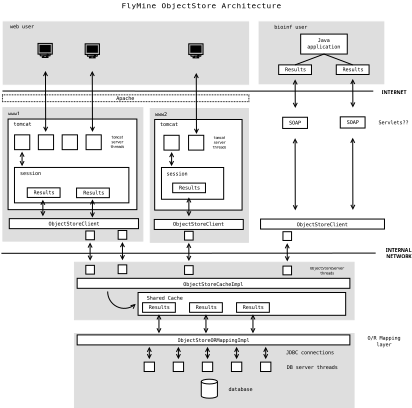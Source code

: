 <?xml version="1.0" encoding="UTF-8"?>
<dia:diagram xmlns:dia="http://www.lysator.liu.se/~alla/dia/">
  <dia:layer name="Background" visible="true">
    <dia:object type="Standard - Box" version="0" id="O0">
      <dia:attribute name="obj_pos">
        <dia:point val="28.049,26.861"/>
      </dia:attribute>
      <dia:attribute name="obj_bb">
        <dia:rectangle val="28.024,26.836;58.874,27.736"/>
      </dia:attribute>
      <dia:attribute name="elem_corner">
        <dia:point val="28.049,26.861"/>
      </dia:attribute>
      <dia:attribute name="elem_width">
        <dia:real val="30.8"/>
      </dia:attribute>
      <dia:attribute name="elem_height">
        <dia:real val="0.85"/>
      </dia:attribute>
      <dia:attribute name="border_width">
        <dia:real val="0.05"/>
      </dia:attribute>
      <dia:attribute name="show_background">
        <dia:boolean val="true"/>
      </dia:attribute>
      <dia:attribute name="line_style">
        <dia:enum val="4"/>
      </dia:attribute>
    </dia:object>
    <dia:object type="Standard - Text" version="0" id="O1">
      <dia:attribute name="obj_pos">
        <dia:point val="43.424,27.511"/>
      </dia:attribute>
      <dia:attribute name="obj_bb">
        <dia:rectangle val="41.893,26.876;44.955,27.676"/>
      </dia:attribute>
      <dia:attribute name="text">
        <dia:composite type="text">
          <dia:attribute name="string">
            <dia:string>#Apache#</dia:string>
          </dia:attribute>
          <dia:attribute name="font">
            <dia:font name="Courier"/>
          </dia:attribute>
          <dia:attribute name="height">
            <dia:real val="0.8"/>
          </dia:attribute>
          <dia:attribute name="pos">
            <dia:point val="43.424,27.511"/>
          </dia:attribute>
          <dia:attribute name="color">
            <dia:color val="#000000"/>
          </dia:attribute>
          <dia:attribute name="alignment">
            <dia:enum val="1"/>
          </dia:attribute>
        </dia:composite>
      </dia:attribute>
    </dia:object>
    <dia:object type="Standard - Box" version="0" id="O2">
      <dia:attribute name="obj_pos">
        <dia:point val="28.099,28.462"/>
      </dia:attribute>
      <dia:attribute name="obj_bb">
        <dia:rectangle val="28.049,28.413;45.649,45.195"/>
      </dia:attribute>
      <dia:attribute name="elem_corner">
        <dia:point val="28.099,28.462"/>
      </dia:attribute>
      <dia:attribute name="elem_width">
        <dia:real val="17.5"/>
      </dia:attribute>
      <dia:attribute name="elem_height">
        <dia:real val="16.683"/>
      </dia:attribute>
      <dia:attribute name="border_color">
        <dia:color val="#dedede"/>
      </dia:attribute>
      <dia:attribute name="inner_color">
        <dia:color val="#dedede"/>
      </dia:attribute>
      <dia:attribute name="show_background">
        <dia:boolean val="true"/>
      </dia:attribute>
    </dia:object>
    <dia:object type="Standard - Box" version="0" id="O3">
      <dia:attribute name="obj_pos">
        <dia:point val="28.749,29.887"/>
      </dia:attribute>
      <dia:attribute name="obj_bb">
        <dia:rectangle val="28.724,29.863;44.874,41.237"/>
      </dia:attribute>
      <dia:attribute name="elem_corner">
        <dia:point val="28.749,29.887"/>
      </dia:attribute>
      <dia:attribute name="elem_width">
        <dia:real val="16.1"/>
      </dia:attribute>
      <dia:attribute name="elem_height">
        <dia:real val="11.325"/>
      </dia:attribute>
      <dia:attribute name="border_width">
        <dia:real val="0.05"/>
      </dia:attribute>
      <dia:attribute name="show_background">
        <dia:boolean val="true"/>
      </dia:attribute>
    </dia:object>
    <dia:object type="Standard - Box" version="0" id="O4">
      <dia:attribute name="obj_pos">
        <dia:point val="37.049,56.695"/>
      </dia:attribute>
      <dia:attribute name="obj_bb">
        <dia:rectangle val="36.999,56.645;72.049,65.995"/>
      </dia:attribute>
      <dia:attribute name="elem_corner">
        <dia:point val="37.049,56.695"/>
      </dia:attribute>
      <dia:attribute name="elem_width">
        <dia:real val="34.95"/>
      </dia:attribute>
      <dia:attribute name="elem_height">
        <dia:real val="9.25"/>
      </dia:attribute>
      <dia:attribute name="border_color">
        <dia:color val="#dedede"/>
      </dia:attribute>
      <dia:attribute name="inner_color">
        <dia:color val="#dedede"/>
      </dia:attribute>
      <dia:attribute name="show_background">
        <dia:boolean val="true"/>
      </dia:attribute>
    </dia:object>
    <dia:object type="Standard - Box" version="0" id="O5">
      <dia:attribute name="obj_pos">
        <dia:point val="29.549,35.938"/>
      </dia:attribute>
      <dia:attribute name="obj_bb">
        <dia:rectangle val="29.524,35.913;43.874,40.388"/>
      </dia:attribute>
      <dia:attribute name="elem_corner">
        <dia:point val="29.549,35.938"/>
      </dia:attribute>
      <dia:attribute name="elem_width">
        <dia:real val="14.3"/>
      </dia:attribute>
      <dia:attribute name="elem_height">
        <dia:real val="4.425"/>
      </dia:attribute>
      <dia:attribute name="border_width">
        <dia:real val="0.05"/>
      </dia:attribute>
      <dia:attribute name="show_background">
        <dia:boolean val="true"/>
      </dia:attribute>
    </dia:object>
    <dia:object type="Standard - Box" version="0" id="O6">
      <dia:attribute name="obj_pos">
        <dia:point val="28.009,17.613"/>
      </dia:attribute>
      <dia:attribute name="obj_bb">
        <dia:rectangle val="27.959,17.562;58.999,25.712"/>
      </dia:attribute>
      <dia:attribute name="elem_corner">
        <dia:point val="28.009,17.613"/>
      </dia:attribute>
      <dia:attribute name="elem_width">
        <dia:real val="30.94"/>
      </dia:attribute>
      <dia:attribute name="elem_height">
        <dia:real val="8.05"/>
      </dia:attribute>
      <dia:attribute name="border_color">
        <dia:color val="#ffffff"/>
      </dia:attribute>
      <dia:attribute name="inner_color">
        <dia:color val="#dedede"/>
      </dia:attribute>
      <dia:attribute name="show_background">
        <dia:boolean val="true"/>
      </dia:attribute>
    </dia:object>
    <dia:object type="Standard - Box" version="0" id="O7">
      <dia:attribute name="obj_pos">
        <dia:point val="59.999,17.613"/>
      </dia:attribute>
      <dia:attribute name="obj_bb">
        <dia:rectangle val="59.949,17.562;75.899,25.663"/>
      </dia:attribute>
      <dia:attribute name="elem_corner">
        <dia:point val="59.999,17.613"/>
      </dia:attribute>
      <dia:attribute name="elem_width">
        <dia:real val="15.85"/>
      </dia:attribute>
      <dia:attribute name="elem_height">
        <dia:real val="8"/>
      </dia:attribute>
      <dia:attribute name="border_color">
        <dia:color val="#ffffff"/>
      </dia:attribute>
      <dia:attribute name="inner_color">
        <dia:color val="#dedede"/>
      </dia:attribute>
      <dia:attribute name="show_background">
        <dia:boolean val="true"/>
      </dia:attribute>
    </dia:object>
    <dia:object type="Standard - Text" version="0" id="O8">
      <dia:attribute name="obj_pos">
        <dia:point val="29.499,29.438"/>
      </dia:attribute>
      <dia:attribute name="obj_bb">
        <dia:rectangle val="28.522,28.803;30.476,29.603"/>
      </dia:attribute>
      <dia:attribute name="text">
        <dia:composite type="text">
          <dia:attribute name="string">
            <dia:string>#www1#</dia:string>
          </dia:attribute>
          <dia:attribute name="font">
            <dia:font name="Courier"/>
          </dia:attribute>
          <dia:attribute name="height">
            <dia:real val="0.8"/>
          </dia:attribute>
          <dia:attribute name="pos">
            <dia:point val="29.499,29.438"/>
          </dia:attribute>
          <dia:attribute name="color">
            <dia:color val="#000000"/>
          </dia:attribute>
          <dia:attribute name="alignment">
            <dia:enum val="1"/>
          </dia:attribute>
        </dia:composite>
      </dia:attribute>
    </dia:object>
    <dia:object type="Standard - Box" version="0" id="O9">
      <dia:attribute name="obj_pos">
        <dia:point val="38.499,31.863"/>
      </dia:attribute>
      <dia:attribute name="obj_bb">
        <dia:rectangle val="38.449,31.812;40.449,33.763"/>
      </dia:attribute>
      <dia:attribute name="elem_corner">
        <dia:point val="38.499,31.863"/>
      </dia:attribute>
      <dia:attribute name="elem_width">
        <dia:real val="1.9"/>
      </dia:attribute>
      <dia:attribute name="elem_height">
        <dia:real val="1.85"/>
      </dia:attribute>
      <dia:attribute name="show_background">
        <dia:boolean val="true"/>
      </dia:attribute>
    </dia:object>
    <dia:object type="Standard - Box" version="0" id="O10">
      <dia:attribute name="obj_pos">
        <dia:point val="35.512,31.863"/>
      </dia:attribute>
      <dia:attribute name="obj_bb">
        <dia:rectangle val="35.462,31.812;37.472,33.763"/>
      </dia:attribute>
      <dia:attribute name="elem_corner">
        <dia:point val="35.512,31.863"/>
      </dia:attribute>
      <dia:attribute name="elem_width">
        <dia:real val="1.91"/>
      </dia:attribute>
      <dia:attribute name="elem_height">
        <dia:real val="1.85"/>
      </dia:attribute>
      <dia:attribute name="show_background">
        <dia:boolean val="true"/>
      </dia:attribute>
    </dia:object>
    <dia:object type="Standard - Box" version="0" id="O11">
      <dia:attribute name="obj_pos">
        <dia:point val="32.535,31.863"/>
      </dia:attribute>
      <dia:attribute name="obj_bb">
        <dia:rectangle val="32.486,31.812;34.486,33.763"/>
      </dia:attribute>
      <dia:attribute name="elem_corner">
        <dia:point val="32.535,31.863"/>
      </dia:attribute>
      <dia:attribute name="elem_width">
        <dia:real val="1.9"/>
      </dia:attribute>
      <dia:attribute name="elem_height">
        <dia:real val="1.85"/>
      </dia:attribute>
      <dia:attribute name="show_background">
        <dia:boolean val="true"/>
      </dia:attribute>
    </dia:object>
    <dia:object type="Standard - Box" version="0" id="O12">
      <dia:attribute name="obj_pos">
        <dia:point val="29.559,31.863"/>
      </dia:attribute>
      <dia:attribute name="obj_bb">
        <dia:rectangle val="29.509,31.812;31.509,33.763"/>
      </dia:attribute>
      <dia:attribute name="elem_corner">
        <dia:point val="29.559,31.863"/>
      </dia:attribute>
      <dia:attribute name="elem_width">
        <dia:real val="1.9"/>
      </dia:attribute>
      <dia:attribute name="elem_height">
        <dia:real val="1.85"/>
      </dia:attribute>
      <dia:attribute name="show_background">
        <dia:boolean val="true"/>
      </dia:attribute>
    </dia:object>
    <dia:object type="Standard - Text" version="0" id="O13">
      <dia:attribute name="obj_pos">
        <dia:point val="31.549,36.888"/>
      </dia:attribute>
      <dia:attribute name="obj_bb">
        <dia:rectangle val="29.78,36.253;33.318,37.053"/>
      </dia:attribute>
      <dia:attribute name="text">
        <dia:composite type="text">
          <dia:attribute name="string">
            <dia:string>#session#</dia:string>
          </dia:attribute>
          <dia:attribute name="font">
            <dia:font name="Courier"/>
          </dia:attribute>
          <dia:attribute name="height">
            <dia:real val="0.8"/>
          </dia:attribute>
          <dia:attribute name="pos">
            <dia:point val="31.549,36.888"/>
          </dia:attribute>
          <dia:attribute name="color">
            <dia:color val="#000000"/>
          </dia:attribute>
          <dia:attribute name="alignment">
            <dia:enum val="1"/>
          </dia:attribute>
        </dia:composite>
      </dia:attribute>
    </dia:object>
    <dia:group>
      <dia:object type="Standard - Box" version="0" id="O14">
        <dia:attribute name="obj_pos">
          <dia:point val="31.149,38.487"/>
        </dia:attribute>
        <dia:attribute name="obj_bb">
          <dia:rectangle val="31.099,38.438;35.299,39.737"/>
        </dia:attribute>
        <dia:attribute name="elem_corner">
          <dia:point val="31.149,38.487"/>
        </dia:attribute>
        <dia:attribute name="elem_width">
          <dia:real val="4.1"/>
        </dia:attribute>
        <dia:attribute name="elem_height">
          <dia:real val="1.2"/>
        </dia:attribute>
        <dia:attribute name="show_background">
          <dia:boolean val="true"/>
        </dia:attribute>
      </dia:object>
      <dia:object type="Standard - Text" version="0" id="O15">
        <dia:attribute name="obj_pos">
          <dia:point val="33.249,39.288"/>
        </dia:attribute>
        <dia:attribute name="obj_bb">
          <dia:rectangle val="31.467,38.653;35.031,39.453"/>
        </dia:attribute>
        <dia:attribute name="text">
          <dia:composite type="text">
            <dia:attribute name="string">
              <dia:string>#Results#</dia:string>
            </dia:attribute>
            <dia:attribute name="font">
              <dia:font name="Courier"/>
            </dia:attribute>
            <dia:attribute name="height">
              <dia:real val="0.8"/>
            </dia:attribute>
            <dia:attribute name="pos">
              <dia:point val="33.249,39.288"/>
            </dia:attribute>
            <dia:attribute name="color">
              <dia:color val="#000000"/>
            </dia:attribute>
            <dia:attribute name="alignment">
              <dia:enum val="1"/>
            </dia:attribute>
          </dia:composite>
        </dia:attribute>
      </dia:object>
    </dia:group>
    <dia:group>
      <dia:object type="Standard - Box" version="0" id="O16">
        <dia:attribute name="obj_pos">
          <dia:point val="37.309,38.513"/>
        </dia:attribute>
        <dia:attribute name="obj_bb">
          <dia:rectangle val="37.259,38.462;41.459,39.763"/>
        </dia:attribute>
        <dia:attribute name="elem_corner">
          <dia:point val="37.309,38.513"/>
        </dia:attribute>
        <dia:attribute name="elem_width">
          <dia:real val="4.1"/>
        </dia:attribute>
        <dia:attribute name="elem_height">
          <dia:real val="1.2"/>
        </dia:attribute>
        <dia:attribute name="show_background">
          <dia:boolean val="true"/>
        </dia:attribute>
      </dia:object>
      <dia:object type="Standard - Text" version="0" id="O17">
        <dia:attribute name="obj_pos">
          <dia:point val="39.459,39.312"/>
        </dia:attribute>
        <dia:attribute name="obj_bb">
          <dia:rectangle val="37.677,38.678;41.241,39.478"/>
        </dia:attribute>
        <dia:attribute name="text">
          <dia:composite type="text">
            <dia:attribute name="string">
              <dia:string>#Results#</dia:string>
            </dia:attribute>
            <dia:attribute name="font">
              <dia:font name="Courier"/>
            </dia:attribute>
            <dia:attribute name="height">
              <dia:real val="0.8"/>
            </dia:attribute>
            <dia:attribute name="pos">
              <dia:point val="39.459,39.312"/>
            </dia:attribute>
            <dia:attribute name="color">
              <dia:color val="#000000"/>
            </dia:attribute>
            <dia:attribute name="alignment">
              <dia:enum val="1"/>
            </dia:attribute>
          </dia:composite>
        </dia:attribute>
      </dia:object>
    </dia:group>
    <dia:group>
      <dia:object type="Standard - Box" version="0" id="O18">
        <dia:attribute name="obj_pos">
          <dia:point val="28.899,42.337"/>
        </dia:attribute>
        <dia:attribute name="obj_bb">
          <dia:rectangle val="28.849,42.288;45.099,43.638"/>
        </dia:attribute>
        <dia:attribute name="elem_corner">
          <dia:point val="28.899,42.337"/>
        </dia:attribute>
        <dia:attribute name="elem_width">
          <dia:real val="16.15"/>
        </dia:attribute>
        <dia:attribute name="elem_height">
          <dia:real val="1.25"/>
        </dia:attribute>
        <dia:attribute name="show_background">
          <dia:boolean val="true"/>
        </dia:attribute>
      </dia:object>
      <dia:object type="Standard - Text" version="0" id="O19">
        <dia:attribute name="obj_pos">
          <dia:point val="36.999,43.188"/>
        </dia:attribute>
        <dia:attribute name="obj_bb">
          <dia:rectangle val="32.59,42.553;41.408,43.353"/>
        </dia:attribute>
        <dia:attribute name="text">
          <dia:composite type="text">
            <dia:attribute name="string">
              <dia:string>#ObjectStoreClient#</dia:string>
            </dia:attribute>
            <dia:attribute name="font">
              <dia:font name="Courier"/>
            </dia:attribute>
            <dia:attribute name="height">
              <dia:real val="0.8"/>
            </dia:attribute>
            <dia:attribute name="pos">
              <dia:point val="36.999,43.188"/>
            </dia:attribute>
            <dia:attribute name="color">
              <dia:color val="#000000"/>
            </dia:attribute>
            <dia:attribute name="alignment">
              <dia:enum val="1"/>
            </dia:attribute>
          </dia:composite>
        </dia:attribute>
      </dia:object>
    </dia:group>
    <dia:object type="Standard - Box" version="0" id="O20">
      <dia:attribute name="obj_pos">
        <dia:point val="60.309,42.388"/>
      </dia:attribute>
      <dia:attribute name="obj_bb">
        <dia:rectangle val="60.259,42.337;75.849,43.688"/>
      </dia:attribute>
      <dia:attribute name="elem_corner">
        <dia:point val="60.309,42.388"/>
      </dia:attribute>
      <dia:attribute name="elem_width">
        <dia:real val="15.49"/>
      </dia:attribute>
      <dia:attribute name="elem_height">
        <dia:real val="1.25"/>
      </dia:attribute>
      <dia:attribute name="show_background">
        <dia:boolean val="true"/>
      </dia:attribute>
    </dia:object>
    <dia:object type="Standard - Text" version="0" id="O21">
      <dia:attribute name="obj_pos">
        <dia:point val="68.029,43.288"/>
      </dia:attribute>
      <dia:attribute name="obj_bb">
        <dia:rectangle val="63.62,42.653;72.438,43.453"/>
      </dia:attribute>
      <dia:attribute name="text">
        <dia:composite type="text">
          <dia:attribute name="string">
            <dia:string>#ObjectStoreClient#</dia:string>
          </dia:attribute>
          <dia:attribute name="font">
            <dia:font name="Courier"/>
          </dia:attribute>
          <dia:attribute name="height">
            <dia:real val="0.8"/>
          </dia:attribute>
          <dia:attribute name="pos">
            <dia:point val="68.029,43.288"/>
          </dia:attribute>
          <dia:attribute name="color">
            <dia:color val="#000000"/>
          </dia:attribute>
          <dia:attribute name="alignment">
            <dia:enum val="1"/>
          </dia:attribute>
        </dia:composite>
      </dia:attribute>
    </dia:object>
    <dia:object type="Standard - Box" version="0" id="O22">
      <dia:attribute name="obj_pos">
        <dia:point val="37.049,47.788"/>
      </dia:attribute>
      <dia:attribute name="obj_bb">
        <dia:rectangle val="37.049,47.788;71.999,54.97"/>
      </dia:attribute>
      <dia:attribute name="elem_corner">
        <dia:point val="37.049,47.788"/>
      </dia:attribute>
      <dia:attribute name="elem_width">
        <dia:real val="34.95"/>
      </dia:attribute>
      <dia:attribute name="elem_height">
        <dia:real val="7.183"/>
      </dia:attribute>
      <dia:attribute name="border_width">
        <dia:real val="1.49e-08"/>
      </dia:attribute>
      <dia:attribute name="border_color">
        <dia:color val="#dedede"/>
      </dia:attribute>
      <dia:attribute name="inner_color">
        <dia:color val="#dedede"/>
      </dia:attribute>
      <dia:attribute name="show_background">
        <dia:boolean val="true"/>
      </dia:attribute>
    </dia:object>
    <dia:object type="Standard - Box" version="0" id="O23">
      <dia:attribute name="obj_pos">
        <dia:point val="37.384,49.795"/>
      </dia:attribute>
      <dia:attribute name="obj_bb">
        <dia:rectangle val="37.359,49.77;71.499,51.07"/>
      </dia:attribute>
      <dia:attribute name="elem_corner">
        <dia:point val="37.384,49.795"/>
      </dia:attribute>
      <dia:attribute name="elem_width">
        <dia:real val="34.09"/>
      </dia:attribute>
      <dia:attribute name="elem_height">
        <dia:real val="1.25"/>
      </dia:attribute>
      <dia:attribute name="border_width">
        <dia:real val="0.05"/>
      </dia:attribute>
      <dia:attribute name="show_background">
        <dia:boolean val="true"/>
      </dia:attribute>
    </dia:object>
    <dia:object type="Standard - Text" version="0" id="O24">
      <dia:attribute name="obj_pos">
        <dia:point val="54.404,50.745"/>
      </dia:attribute>
      <dia:attribute name="obj_bb">
        <dia:rectangle val="49.203,50.111;59.605,50.911"/>
      </dia:attribute>
      <dia:attribute name="text">
        <dia:composite type="text">
          <dia:attribute name="string">
            <dia:string>#ObjectStoreCacheImpl#</dia:string>
          </dia:attribute>
          <dia:attribute name="font">
            <dia:font name="Courier"/>
          </dia:attribute>
          <dia:attribute name="height">
            <dia:real val="0.8"/>
          </dia:attribute>
          <dia:attribute name="pos">
            <dia:point val="54.404,50.745"/>
          </dia:attribute>
          <dia:attribute name="color">
            <dia:color val="#000000"/>
          </dia:attribute>
          <dia:attribute name="alignment">
            <dia:enum val="1"/>
          </dia:attribute>
        </dia:composite>
      </dia:attribute>
    </dia:object>
    <dia:object type="Standard - Box" version="0" id="O25">
      <dia:attribute name="obj_pos">
        <dia:point val="44.999,51.57"/>
      </dia:attribute>
      <dia:attribute name="obj_bb">
        <dia:rectangle val="44.974,51.545;70.974,54.445"/>
      </dia:attribute>
      <dia:attribute name="elem_corner">
        <dia:point val="44.999,51.57"/>
      </dia:attribute>
      <dia:attribute name="elem_width">
        <dia:real val="25.95"/>
      </dia:attribute>
      <dia:attribute name="elem_height">
        <dia:real val="2.85"/>
      </dia:attribute>
      <dia:attribute name="border_width">
        <dia:real val="0.05"/>
      </dia:attribute>
      <dia:attribute name="show_background">
        <dia:boolean val="true"/>
      </dia:attribute>
    </dia:object>
    <dia:object type="Standard - Text" version="0" id="O26">
      <dia:attribute name="obj_pos">
        <dia:point val="48.349,52.47"/>
      </dia:attribute>
      <dia:attribute name="obj_bb">
        <dia:rectangle val="45.273,51.836;51.424,52.636"/>
      </dia:attribute>
      <dia:attribute name="text">
        <dia:composite type="text">
          <dia:attribute name="string">
            <dia:string>#Shared Cache#</dia:string>
          </dia:attribute>
          <dia:attribute name="font">
            <dia:font name="Courier"/>
          </dia:attribute>
          <dia:attribute name="height">
            <dia:real val="0.8"/>
          </dia:attribute>
          <dia:attribute name="pos">
            <dia:point val="48.349,52.47"/>
          </dia:attribute>
          <dia:attribute name="color">
            <dia:color val="#000000"/>
          </dia:attribute>
          <dia:attribute name="alignment">
            <dia:enum val="1"/>
          </dia:attribute>
        </dia:composite>
      </dia:attribute>
    </dia:object>
    <dia:group>
      <dia:object type="Standard - Box" version="0" id="O27">
        <dia:attribute name="obj_pos">
          <dia:point val="45.559,52.845"/>
        </dia:attribute>
        <dia:attribute name="obj_bb">
          <dia:rectangle val="45.509,52.795;49.709,54.095"/>
        </dia:attribute>
        <dia:attribute name="elem_corner">
          <dia:point val="45.559,52.845"/>
        </dia:attribute>
        <dia:attribute name="elem_width">
          <dia:real val="4.1"/>
        </dia:attribute>
        <dia:attribute name="elem_height">
          <dia:real val="1.2"/>
        </dia:attribute>
        <dia:attribute name="show_background">
          <dia:boolean val="true"/>
        </dia:attribute>
      </dia:object>
      <dia:object type="Standard - Text" version="0" id="O28">
        <dia:attribute name="obj_pos">
          <dia:point val="47.659,53.645"/>
        </dia:attribute>
        <dia:attribute name="obj_bb">
          <dia:rectangle val="45.877,53.011;49.441,53.811"/>
        </dia:attribute>
        <dia:attribute name="text">
          <dia:composite type="text">
            <dia:attribute name="string">
              <dia:string>#Results#</dia:string>
            </dia:attribute>
            <dia:attribute name="font">
              <dia:font name="Courier"/>
            </dia:attribute>
            <dia:attribute name="height">
              <dia:real val="0.8"/>
            </dia:attribute>
            <dia:attribute name="pos">
              <dia:point val="47.659,53.645"/>
            </dia:attribute>
            <dia:attribute name="color">
              <dia:color val="#000000"/>
            </dia:attribute>
            <dia:attribute name="alignment">
              <dia:enum val="1"/>
            </dia:attribute>
          </dia:composite>
        </dia:attribute>
      </dia:object>
    </dia:group>
    <dia:group>
      <dia:object type="Standard - Box" version="0" id="O29">
        <dia:attribute name="obj_pos">
          <dia:point val="51.434,52.845"/>
        </dia:attribute>
        <dia:attribute name="obj_bb">
          <dia:rectangle val="51.384,52.795;55.584,54.095"/>
        </dia:attribute>
        <dia:attribute name="elem_corner">
          <dia:point val="51.434,52.845"/>
        </dia:attribute>
        <dia:attribute name="elem_width">
          <dia:real val="4.1"/>
        </dia:attribute>
        <dia:attribute name="elem_height">
          <dia:real val="1.2"/>
        </dia:attribute>
        <dia:attribute name="show_background">
          <dia:boolean val="true"/>
        </dia:attribute>
      </dia:object>
      <dia:object type="Standard - Text" version="0" id="O30">
        <dia:attribute name="obj_pos">
          <dia:point val="53.534,53.645"/>
        </dia:attribute>
        <dia:attribute name="obj_bb">
          <dia:rectangle val="51.752,53.011;55.316,53.811"/>
        </dia:attribute>
        <dia:attribute name="text">
          <dia:composite type="text">
            <dia:attribute name="string">
              <dia:string>#Results#</dia:string>
            </dia:attribute>
            <dia:attribute name="font">
              <dia:font name="Courier"/>
            </dia:attribute>
            <dia:attribute name="height">
              <dia:real val="0.8"/>
            </dia:attribute>
            <dia:attribute name="pos">
              <dia:point val="53.534,53.645"/>
            </dia:attribute>
            <dia:attribute name="color">
              <dia:color val="#000000"/>
            </dia:attribute>
            <dia:attribute name="alignment">
              <dia:enum val="1"/>
            </dia:attribute>
          </dia:composite>
        </dia:attribute>
      </dia:object>
    </dia:group>
    <dia:group>
      <dia:object type="Standard - Box" version="0" id="O31">
        <dia:attribute name="obj_pos">
          <dia:point val="57.309,52.845"/>
        </dia:attribute>
        <dia:attribute name="obj_bb">
          <dia:rectangle val="57.259,52.795;61.459,54.095"/>
        </dia:attribute>
        <dia:attribute name="elem_corner">
          <dia:point val="57.309,52.845"/>
        </dia:attribute>
        <dia:attribute name="elem_width">
          <dia:real val="4.1"/>
        </dia:attribute>
        <dia:attribute name="elem_height">
          <dia:real val="1.2"/>
        </dia:attribute>
        <dia:attribute name="show_background">
          <dia:boolean val="true"/>
        </dia:attribute>
      </dia:object>
      <dia:object type="Standard - Text" version="0" id="O32">
        <dia:attribute name="obj_pos">
          <dia:point val="59.409,53.645"/>
        </dia:attribute>
        <dia:attribute name="obj_bb">
          <dia:rectangle val="57.627,53.011;61.191,53.811"/>
        </dia:attribute>
        <dia:attribute name="text">
          <dia:composite type="text">
            <dia:attribute name="string">
              <dia:string>#Results#</dia:string>
            </dia:attribute>
            <dia:attribute name="font">
              <dia:font name="Courier"/>
            </dia:attribute>
            <dia:attribute name="height">
              <dia:real val="0.8"/>
            </dia:attribute>
            <dia:attribute name="pos">
              <dia:point val="59.409,53.645"/>
            </dia:attribute>
            <dia:attribute name="color">
              <dia:color val="#000000"/>
            </dia:attribute>
            <dia:attribute name="alignment">
              <dia:enum val="1"/>
            </dia:attribute>
          </dia:composite>
        </dia:attribute>
      </dia:object>
    </dia:group>
    <dia:object type="Standard - Box" version="0" id="O33">
      <dia:attribute name="obj_pos">
        <dia:point val="37.384,56.87"/>
      </dia:attribute>
      <dia:attribute name="obj_bb">
        <dia:rectangle val="37.359,56.845;71.499,58.145"/>
      </dia:attribute>
      <dia:attribute name="elem_corner">
        <dia:point val="37.384,56.87"/>
      </dia:attribute>
      <dia:attribute name="elem_width">
        <dia:real val="34.09"/>
      </dia:attribute>
      <dia:attribute name="elem_height">
        <dia:real val="1.25"/>
      </dia:attribute>
      <dia:attribute name="border_width">
        <dia:real val="0.05"/>
      </dia:attribute>
      <dia:attribute name="show_background">
        <dia:boolean val="true"/>
      </dia:attribute>
    </dia:object>
    <dia:object type="Standard - Text" version="0" id="O34">
      <dia:attribute name="obj_pos">
        <dia:point val="54.429,57.77"/>
      </dia:attribute>
      <dia:attribute name="obj_bb">
        <dia:rectangle val="48.172,57.136;60.686,57.936"/>
      </dia:attribute>
      <dia:attribute name="text">
        <dia:composite type="text">
          <dia:attribute name="string">
            <dia:string>#ObjectStoreORMappingImpl#</dia:string>
          </dia:attribute>
          <dia:attribute name="font">
            <dia:font name="Courier"/>
          </dia:attribute>
          <dia:attribute name="height">
            <dia:real val="0.8"/>
          </dia:attribute>
          <dia:attribute name="pos">
            <dia:point val="54.429,57.77"/>
          </dia:attribute>
          <dia:attribute name="color">
            <dia:color val="#000000"/>
          </dia:attribute>
          <dia:attribute name="alignment">
            <dia:enum val="1"/>
          </dia:attribute>
        </dia:composite>
      </dia:attribute>
    </dia:object>
    <dia:object type="Network - Storage" version="0" id="O35">
      <dia:attribute name="obj_pos">
        <dia:point val="52.9,62.407"/>
      </dia:attribute>
      <dia:attribute name="obj_bb">
        <dia:rectangle val="52.85,62.357;54.968,65.581"/>
      </dia:attribute>
      <dia:attribute name="elem_corner">
        <dia:point val="52.9,62.407"/>
      </dia:attribute>
      <dia:attribute name="elem_width">
        <dia:real val="2.018"/>
      </dia:attribute>
      <dia:attribute name="elem_height">
        <dia:real val="2.374"/>
      </dia:attribute>
      <dia:attribute name="show_background">
        <dia:boolean val="true"/>
      </dia:attribute>
      <dia:attribute name="flip_horizontal">
        <dia:boolean val="false"/>
      </dia:attribute>
      <dia:attribute name="flip_vertical">
        <dia:boolean val="false"/>
      </dia:attribute>
      <dia:attribute name="padding">
        <dia:real val="0.354"/>
      </dia:attribute>
      <dia:attribute name="text">
        <dia:composite type="text">
          <dia:attribute name="string">
            <dia:string>##</dia:string>
          </dia:attribute>
          <dia:attribute name="font">
            <dia:font name="Courier"/>
          </dia:attribute>
          <dia:attribute name="height">
            <dia:real val="0.8"/>
          </dia:attribute>
          <dia:attribute name="pos">
            <dia:point val="54.087,65.416"/>
          </dia:attribute>
          <dia:attribute name="color">
            <dia:color val="#000000"/>
          </dia:attribute>
          <dia:attribute name="alignment">
            <dia:enum val="1"/>
          </dia:attribute>
        </dia:composite>
      </dia:attribute>
    </dia:object>
    <dia:object type="Network - General Monitor (With Stand)" version="0" id="O36">
      <dia:attribute name="obj_pos">
        <dia:point val="32.49,20.434"/>
      </dia:attribute>
      <dia:attribute name="obj_bb">
        <dia:rectangle val="32.465,20.409;34.302,23.05"/>
      </dia:attribute>
      <dia:attribute name="elem_corner">
        <dia:point val="32.49,20.434"/>
      </dia:attribute>
      <dia:attribute name="elem_width">
        <dia:real val="1.787"/>
      </dia:attribute>
      <dia:attribute name="elem_height">
        <dia:real val="1.757"/>
      </dia:attribute>
      <dia:attribute name="show_background">
        <dia:boolean val="true"/>
      </dia:attribute>
      <dia:attribute name="flip_horizontal">
        <dia:boolean val="false"/>
      </dia:attribute>
      <dia:attribute name="flip_vertical">
        <dia:boolean val="false"/>
      </dia:attribute>
      <dia:attribute name="padding">
        <dia:real val="0.354"/>
      </dia:attribute>
      <dia:attribute name="text">
        <dia:composite type="text">
          <dia:attribute name="string">
            <dia:string>##</dia:string>
          </dia:attribute>
          <dia:attribute name="font">
            <dia:font name="Courier"/>
          </dia:attribute>
          <dia:attribute name="height">
            <dia:real val="0.8"/>
          </dia:attribute>
          <dia:attribute name="pos">
            <dia:point val="33.384,22.885"/>
          </dia:attribute>
          <dia:attribute name="color">
            <dia:color val="#000000"/>
          </dia:attribute>
          <dia:attribute name="alignment">
            <dia:enum val="1"/>
          </dia:attribute>
        </dia:composite>
      </dia:attribute>
    </dia:object>
    <dia:object type="Network - General Monitor (With Stand)" version="0" id="O37">
      <dia:attribute name="obj_pos">
        <dia:point val="38.384,20.484"/>
      </dia:attribute>
      <dia:attribute name="obj_bb">
        <dia:rectangle val="38.359,20.459;40.196,23.101"/>
      </dia:attribute>
      <dia:attribute name="elem_corner">
        <dia:point val="38.384,20.484"/>
      </dia:attribute>
      <dia:attribute name="elem_width">
        <dia:real val="1.787"/>
      </dia:attribute>
      <dia:attribute name="elem_height">
        <dia:real val="1.757"/>
      </dia:attribute>
      <dia:attribute name="show_background">
        <dia:boolean val="true"/>
      </dia:attribute>
      <dia:attribute name="flip_horizontal">
        <dia:boolean val="false"/>
      </dia:attribute>
      <dia:attribute name="flip_vertical">
        <dia:boolean val="false"/>
      </dia:attribute>
      <dia:attribute name="padding">
        <dia:real val="0.354"/>
      </dia:attribute>
      <dia:attribute name="text">
        <dia:composite type="text">
          <dia:attribute name="string">
            <dia:string>##</dia:string>
          </dia:attribute>
          <dia:attribute name="font">
            <dia:font name="Courier"/>
          </dia:attribute>
          <dia:attribute name="height">
            <dia:real val="0.8"/>
          </dia:attribute>
          <dia:attribute name="pos">
            <dia:point val="39.277,22.935"/>
          </dia:attribute>
          <dia:attribute name="color">
            <dia:color val="#000000"/>
          </dia:attribute>
          <dia:attribute name="alignment">
            <dia:enum val="1"/>
          </dia:attribute>
        </dia:composite>
      </dia:attribute>
    </dia:object>
    <dia:object type="Network - General Monitor (With Stand)" version="0" id="O38">
      <dia:attribute name="obj_pos">
        <dia:point val="51.334,20.484"/>
      </dia:attribute>
      <dia:attribute name="obj_bb">
        <dia:rectangle val="51.309,20.459;53.146,23.101"/>
      </dia:attribute>
      <dia:attribute name="elem_corner">
        <dia:point val="51.334,20.484"/>
      </dia:attribute>
      <dia:attribute name="elem_width">
        <dia:real val="1.787"/>
      </dia:attribute>
      <dia:attribute name="elem_height">
        <dia:real val="1.757"/>
      </dia:attribute>
      <dia:attribute name="show_background">
        <dia:boolean val="true"/>
      </dia:attribute>
      <dia:attribute name="flip_horizontal">
        <dia:boolean val="false"/>
      </dia:attribute>
      <dia:attribute name="flip_vertical">
        <dia:boolean val="false"/>
      </dia:attribute>
      <dia:attribute name="padding">
        <dia:real val="0.354"/>
      </dia:attribute>
      <dia:attribute name="text">
        <dia:composite type="text">
          <dia:attribute name="string">
            <dia:string>##</dia:string>
          </dia:attribute>
          <dia:attribute name="font">
            <dia:font name="Courier"/>
          </dia:attribute>
          <dia:attribute name="height">
            <dia:real val="0.8"/>
          </dia:attribute>
          <dia:attribute name="pos">
            <dia:point val="52.227,22.935"/>
          </dia:attribute>
          <dia:attribute name="color">
            <dia:color val="#000000"/>
          </dia:attribute>
          <dia:attribute name="alignment">
            <dia:enum val="1"/>
          </dia:attribute>
        </dia:composite>
      </dia:attribute>
    </dia:object>
    <dia:object type="Standard - Text" version="0" id="O39">
      <dia:attribute name="obj_pos">
        <dia:point val="30.499,18.544"/>
      </dia:attribute>
      <dia:attribute name="obj_bb">
        <dia:rectangle val="28.426,17.91;32.571,18.71"/>
      </dia:attribute>
      <dia:attribute name="text">
        <dia:composite type="text">
          <dia:attribute name="string">
            <dia:string>#web user#</dia:string>
          </dia:attribute>
          <dia:attribute name="font">
            <dia:font name="Courier"/>
          </dia:attribute>
          <dia:attribute name="height">
            <dia:real val="0.8"/>
          </dia:attribute>
          <dia:attribute name="pos">
            <dia:point val="30.499,18.544"/>
          </dia:attribute>
          <dia:attribute name="color">
            <dia:color val="#000000"/>
          </dia:attribute>
          <dia:attribute name="alignment">
            <dia:enum val="1"/>
          </dia:attribute>
        </dia:composite>
      </dia:attribute>
    </dia:object>
    <dia:object type="Standard - Text" version="0" id="O40">
      <dia:attribute name="obj_pos">
        <dia:point val="64.099,18.594"/>
      </dia:attribute>
      <dia:attribute name="obj_bb">
        <dia:rectangle val="61.221,17.96;66.976,18.76"/>
      </dia:attribute>
      <dia:attribute name="text">
        <dia:composite type="text">
          <dia:attribute name="string">
            <dia:string>#bioinf user#</dia:string>
          </dia:attribute>
          <dia:attribute name="font">
            <dia:font name="Courier"/>
          </dia:attribute>
          <dia:attribute name="height">
            <dia:real val="0.8"/>
          </dia:attribute>
          <dia:attribute name="pos">
            <dia:point val="64.099,18.594"/>
          </dia:attribute>
          <dia:attribute name="color">
            <dia:color val="#000000"/>
          </dia:attribute>
          <dia:attribute name="alignment">
            <dia:enum val="1"/>
          </dia:attribute>
        </dia:composite>
      </dia:attribute>
    </dia:object>
    <dia:object type="Standard - Text" version="0" id="O41">
      <dia:attribute name="obj_pos">
        <dia:point val="57.799,63.888"/>
      </dia:attribute>
      <dia:attribute name="obj_bb">
        <dia:rectangle val="55.766,63.253;59.832,64.053"/>
      </dia:attribute>
      <dia:attribute name="text">
        <dia:composite type="text">
          <dia:attribute name="string">
            <dia:string>#database#</dia:string>
          </dia:attribute>
          <dia:attribute name="font">
            <dia:font name="Courier"/>
          </dia:attribute>
          <dia:attribute name="height">
            <dia:real val="0.8"/>
          </dia:attribute>
          <dia:attribute name="pos">
            <dia:point val="57.799,63.888"/>
          </dia:attribute>
          <dia:attribute name="color">
            <dia:color val="#000000"/>
          </dia:attribute>
          <dia:attribute name="alignment">
            <dia:enum val="1"/>
          </dia:attribute>
        </dia:composite>
      </dia:attribute>
    </dia:object>
    <dia:object type="Standard - Text" version="0" id="O42">
      <dia:attribute name="obj_pos">
        <dia:point val="66.78,61.138"/>
      </dia:attribute>
      <dia:attribute name="obj_bb">
        <dia:rectangle val="62.358,60.503;71.202,61.303"/>
      </dia:attribute>
      <dia:attribute name="text">
        <dia:composite type="text">
          <dia:attribute name="string">
            <dia:string>#DB server threads#</dia:string>
          </dia:attribute>
          <dia:attribute name="font">
            <dia:font name="Courier"/>
          </dia:attribute>
          <dia:attribute name="height">
            <dia:real val="0.8"/>
          </dia:attribute>
          <dia:attribute name="pos">
            <dia:point val="66.78,61.138"/>
          </dia:attribute>
          <dia:attribute name="color">
            <dia:color val="#000000"/>
          </dia:attribute>
          <dia:attribute name="alignment">
            <dia:enum val="1"/>
          </dia:attribute>
        </dia:composite>
      </dia:attribute>
    </dia:object>
    <dia:object type="Standard - Text" version="0" id="O43">
      <dia:attribute name="obj_pos">
        <dia:point val="66.499,59.288"/>
      </dia:attribute>
      <dia:attribute name="obj_bb">
        <dia:rectangle val="62.367,58.653;70.63,59.453"/>
      </dia:attribute>
      <dia:attribute name="text">
        <dia:composite type="text">
          <dia:attribute name="string">
            <dia:string>#JDBC connections#</dia:string>
          </dia:attribute>
          <dia:attribute name="font">
            <dia:font name="Courier"/>
          </dia:attribute>
          <dia:attribute name="height">
            <dia:real val="0.8"/>
          </dia:attribute>
          <dia:attribute name="pos">
            <dia:point val="66.499,59.288"/>
          </dia:attribute>
          <dia:attribute name="color">
            <dia:color val="#000000"/>
          </dia:attribute>
          <dia:attribute name="alignment">
            <dia:enum val="1"/>
          </dia:attribute>
        </dia:composite>
      </dia:attribute>
    </dia:object>
    <dia:object type="Standard - Line" version="0" id="O44">
      <dia:attribute name="obj_pos">
        <dia:point val="47.609,54.337"/>
      </dia:attribute>
      <dia:attribute name="obj_bb">
        <dia:rectangle val="47.109,54.292;48.109,56.682"/>
      </dia:attribute>
      <dia:attribute name="conn_endpoints">
        <dia:point val="47.609,54.337"/>
        <dia:point val="47.609,56.638"/>
      </dia:attribute>
      <dia:attribute name="numcp">
        <dia:int val="1"/>
      </dia:attribute>
      <dia:attribute name="line_width">
        <dia:real val="0.09"/>
      </dia:attribute>
      <dia:attribute name="start_arrow">
        <dia:enum val="1"/>
      </dia:attribute>
      <dia:attribute name="start_arrow_length">
        <dia:real val="0.5"/>
      </dia:attribute>
      <dia:attribute name="start_arrow_width">
        <dia:real val="0.5"/>
      </dia:attribute>
      <dia:attribute name="end_arrow">
        <dia:enum val="1"/>
      </dia:attribute>
      <dia:attribute name="end_arrow_length">
        <dia:real val="0.5"/>
      </dia:attribute>
      <dia:attribute name="end_arrow_width">
        <dia:real val="0.5"/>
      </dia:attribute>
    </dia:object>
    <dia:object type="Standard - Line" version="0" id="O45">
      <dia:attribute name="obj_pos">
        <dia:point val="59.359,54.337"/>
      </dia:attribute>
      <dia:attribute name="obj_bb">
        <dia:rectangle val="58.859,54.292;59.859,56.682"/>
      </dia:attribute>
      <dia:attribute name="conn_endpoints">
        <dia:point val="59.359,54.337"/>
        <dia:point val="59.359,56.638"/>
      </dia:attribute>
      <dia:attribute name="numcp">
        <dia:int val="1"/>
      </dia:attribute>
      <dia:attribute name="line_width">
        <dia:real val="0.09"/>
      </dia:attribute>
      <dia:attribute name="start_arrow">
        <dia:enum val="1"/>
      </dia:attribute>
      <dia:attribute name="start_arrow_length">
        <dia:real val="0.5"/>
      </dia:attribute>
      <dia:attribute name="start_arrow_width">
        <dia:real val="0.5"/>
      </dia:attribute>
      <dia:attribute name="end_arrow">
        <dia:enum val="1"/>
      </dia:attribute>
      <dia:attribute name="end_arrow_length">
        <dia:real val="0.5"/>
      </dia:attribute>
      <dia:attribute name="end_arrow_width">
        <dia:real val="0.5"/>
      </dia:attribute>
    </dia:object>
    <dia:object type="Standard - Line" version="0" id="O46">
      <dia:attribute name="obj_pos">
        <dia:point val="53.484,54.337"/>
      </dia:attribute>
      <dia:attribute name="obj_bb">
        <dia:rectangle val="52.984,54.292;53.984,56.682"/>
      </dia:attribute>
      <dia:attribute name="conn_endpoints">
        <dia:point val="53.484,54.337"/>
        <dia:point val="53.484,56.638"/>
      </dia:attribute>
      <dia:attribute name="numcp">
        <dia:int val="1"/>
      </dia:attribute>
      <dia:attribute name="line_width">
        <dia:real val="0.09"/>
      </dia:attribute>
      <dia:attribute name="start_arrow">
        <dia:enum val="1"/>
      </dia:attribute>
      <dia:attribute name="start_arrow_length">
        <dia:real val="0.5"/>
      </dia:attribute>
      <dia:attribute name="start_arrow_width">
        <dia:real val="0.5"/>
      </dia:attribute>
      <dia:attribute name="end_arrow">
        <dia:enum val="1"/>
      </dia:attribute>
      <dia:attribute name="end_arrow_length">
        <dia:real val="0.5"/>
      </dia:attribute>
      <dia:attribute name="end_arrow_width">
        <dia:real val="0.5"/>
      </dia:attribute>
    </dia:object>
    <dia:object type="Standard - Arc" version="0" id="O47">
      <dia:attribute name="obj_pos">
        <dia:point val="41.199,51.438"/>
      </dia:attribute>
      <dia:attribute name="obj_bb">
        <dia:rectangle val="41.169,51.398;44.886,53.582"/>
      </dia:attribute>
      <dia:attribute name="conn_endpoints">
        <dia:point val="41.199,51.438"/>
        <dia:point val="44.649,53.038"/>
      </dia:attribute>
      <dia:attribute name="curve_distance">
        <dia:real val="1.236"/>
      </dia:attribute>
      <dia:attribute name="line_width">
        <dia:real val="0.06"/>
      </dia:attribute>
      <dia:attribute name="end_arrow">
        <dia:enum val="1"/>
      </dia:attribute>
      <dia:attribute name="end_arrow_length">
        <dia:real val="0.5"/>
      </dia:attribute>
      <dia:attribute name="end_arrow_width">
        <dia:real val="0.5"/>
      </dia:attribute>
    </dia:object>
    <dia:object type="Standard - Text" version="0" id="O48">
      <dia:attribute name="obj_pos">
        <dia:point val="30.549,30.712"/>
      </dia:attribute>
      <dia:attribute name="obj_bb">
        <dia:rectangle val="29.044,30.078;32.054,30.878"/>
      </dia:attribute>
      <dia:attribute name="text">
        <dia:composite type="text">
          <dia:attribute name="string">
            <dia:string>#tomcat#</dia:string>
          </dia:attribute>
          <dia:attribute name="font">
            <dia:font name="Courier"/>
          </dia:attribute>
          <dia:attribute name="height">
            <dia:real val="0.8"/>
          </dia:attribute>
          <dia:attribute name="pos">
            <dia:point val="30.549,30.712"/>
          </dia:attribute>
          <dia:attribute name="color">
            <dia:color val="#000000"/>
          </dia:attribute>
          <dia:attribute name="alignment">
            <dia:enum val="1"/>
          </dia:attribute>
        </dia:composite>
      </dia:attribute>
    </dia:object>
    <dia:object type="Standard - Text" version="0" id="O49">
      <dia:attribute name="obj_pos">
        <dia:point val="35.699,35.462"/>
      </dia:attribute>
      <dia:attribute name="obj_bb">
        <dia:rectangle val="35.699,34.828;35.699,35.628"/>
      </dia:attribute>
      <dia:attribute name="text">
        <dia:composite type="text">
          <dia:attribute name="string">
            <dia:string>##</dia:string>
          </dia:attribute>
          <dia:attribute name="font">
            <dia:font name="Courier"/>
          </dia:attribute>
          <dia:attribute name="height">
            <dia:real val="0.8"/>
          </dia:attribute>
          <dia:attribute name="pos">
            <dia:point val="35.699,35.462"/>
          </dia:attribute>
          <dia:attribute name="color">
            <dia:color val="#000000"/>
          </dia:attribute>
          <dia:attribute name="alignment">
            <dia:enum val="1"/>
          </dia:attribute>
        </dia:composite>
      </dia:attribute>
    </dia:object>
    <dia:object type="Standard - Text" version="0" id="O50">
      <dia:attribute name="obj_pos">
        <dia:point val="42.399,32.312"/>
      </dia:attribute>
      <dia:attribute name="obj_bb">
        <dia:rectangle val="41.072,31.787;43.775,33.737"/>
      </dia:attribute>
      <dia:attribute name="text">
        <dia:composite type="text">
          <dia:attribute name="string">
            <dia:string>#tomcat
server
threads#</dia:string>
          </dia:attribute>
          <dia:attribute name="font">
            <dia:font name="Courier"/>
          </dia:attribute>
          <dia:attribute name="height">
            <dia:real val="0.6"/>
          </dia:attribute>
          <dia:attribute name="pos">
            <dia:point val="42.399,32.312"/>
          </dia:attribute>
          <dia:attribute name="color">
            <dia:color val="#000000"/>
          </dia:attribute>
          <dia:attribute name="alignment">
            <dia:enum val="1"/>
          </dia:attribute>
        </dia:composite>
      </dia:attribute>
    </dia:object>
    <dia:object type="Standard - Line" version="0" id="O51">
      <dia:attribute name="obj_pos">
        <dia:point val="33.099,40.01"/>
      </dia:attribute>
      <dia:attribute name="obj_bb">
        <dia:rectangle val="32.599,39.965;33.599,42.055"/>
      </dia:attribute>
      <dia:attribute name="conn_endpoints">
        <dia:point val="33.099,40.01"/>
        <dia:point val="33.099,42.01"/>
      </dia:attribute>
      <dia:attribute name="numcp">
        <dia:int val="1"/>
      </dia:attribute>
      <dia:attribute name="line_width">
        <dia:real val="0.09"/>
      </dia:attribute>
      <dia:attribute name="start_arrow">
        <dia:enum val="1"/>
      </dia:attribute>
      <dia:attribute name="start_arrow_length">
        <dia:real val="0.5"/>
      </dia:attribute>
      <dia:attribute name="start_arrow_width">
        <dia:real val="0.5"/>
      </dia:attribute>
      <dia:attribute name="end_arrow">
        <dia:enum val="1"/>
      </dia:attribute>
      <dia:attribute name="end_arrow_length">
        <dia:real val="0.5"/>
      </dia:attribute>
      <dia:attribute name="end_arrow_width">
        <dia:real val="0.5"/>
      </dia:attribute>
    </dia:object>
    <dia:object type="Standard - Line" version="0" id="O52">
      <dia:attribute name="obj_pos">
        <dia:point val="39.299,39.962"/>
      </dia:attribute>
      <dia:attribute name="obj_bb">
        <dia:rectangle val="38.789,39.915;39.799,42.212"/>
      </dia:attribute>
      <dia:attribute name="conn_endpoints">
        <dia:point val="39.299,39.962"/>
        <dia:point val="39.289,42.165"/>
      </dia:attribute>
      <dia:attribute name="numcp">
        <dia:int val="1"/>
      </dia:attribute>
      <dia:attribute name="line_width">
        <dia:real val="0.09"/>
      </dia:attribute>
      <dia:attribute name="start_arrow">
        <dia:enum val="1"/>
      </dia:attribute>
      <dia:attribute name="start_arrow_length">
        <dia:real val="0.5"/>
      </dia:attribute>
      <dia:attribute name="start_arrow_width">
        <dia:real val="0.5"/>
      </dia:attribute>
      <dia:attribute name="end_arrow">
        <dia:enum val="1"/>
      </dia:attribute>
      <dia:attribute name="end_arrow_length">
        <dia:real val="0.5"/>
      </dia:attribute>
      <dia:attribute name="end_arrow_width">
        <dia:real val="0.5"/>
      </dia:attribute>
    </dia:object>
    <dia:object type="Standard - Box" version="0" id="O53">
      <dia:attribute name="obj_pos">
        <dia:point val="46.524,28.567"/>
      </dia:attribute>
      <dia:attribute name="obj_bb">
        <dia:rectangle val="46.474,28.517;58.849,45.345"/>
      </dia:attribute>
      <dia:attribute name="elem_corner">
        <dia:point val="46.524,28.567"/>
      </dia:attribute>
      <dia:attribute name="elem_width">
        <dia:real val="12.275"/>
      </dia:attribute>
      <dia:attribute name="elem_height">
        <dia:real val="16.728"/>
      </dia:attribute>
      <dia:attribute name="border_color">
        <dia:color val="#dedede"/>
      </dia:attribute>
      <dia:attribute name="inner_color">
        <dia:color val="#dedede"/>
      </dia:attribute>
      <dia:attribute name="show_background">
        <dia:boolean val="true"/>
      </dia:attribute>
    </dia:object>
    <dia:object type="Standard - Box" version="0" id="O54">
      <dia:attribute name="obj_pos">
        <dia:point val="47.074,29.942"/>
      </dia:attribute>
      <dia:attribute name="obj_bb">
        <dia:rectangle val="47.049,29.918;58.024,41.292"/>
      </dia:attribute>
      <dia:attribute name="elem_corner">
        <dia:point val="47.074,29.942"/>
      </dia:attribute>
      <dia:attribute name="elem_width">
        <dia:real val="10.925"/>
      </dia:attribute>
      <dia:attribute name="elem_height">
        <dia:real val="11.325"/>
      </dia:attribute>
      <dia:attribute name="border_width">
        <dia:real val="0.05"/>
      </dia:attribute>
      <dia:attribute name="show_background">
        <dia:boolean val="true"/>
      </dia:attribute>
    </dia:object>
    <dia:object type="Standard - Box" version="0" id="O55">
      <dia:attribute name="obj_pos">
        <dia:point val="47.924,35.943"/>
      </dia:attribute>
      <dia:attribute name="obj_bb">
        <dia:rectangle val="47.899,35.917;55.724,39.938"/>
      </dia:attribute>
      <dia:attribute name="elem_corner">
        <dia:point val="47.924,35.943"/>
      </dia:attribute>
      <dia:attribute name="elem_width">
        <dia:real val="7.775"/>
      </dia:attribute>
      <dia:attribute name="elem_height">
        <dia:real val="3.97"/>
      </dia:attribute>
      <dia:attribute name="border_width">
        <dia:real val="0.05"/>
      </dia:attribute>
      <dia:attribute name="show_background">
        <dia:boolean val="true"/>
      </dia:attribute>
    </dia:object>
    <dia:object type="Standard - Text" version="0" id="O56">
      <dia:attribute name="obj_pos">
        <dia:point val="47.874,29.492"/>
      </dia:attribute>
      <dia:attribute name="obj_bb">
        <dia:rectangle val="46.884,28.858;48.864,29.658"/>
      </dia:attribute>
      <dia:attribute name="text">
        <dia:composite type="text">
          <dia:attribute name="string">
            <dia:string>#www2#</dia:string>
          </dia:attribute>
          <dia:attribute name="font">
            <dia:font name="Courier"/>
          </dia:attribute>
          <dia:attribute name="height">
            <dia:real val="0.8"/>
          </dia:attribute>
          <dia:attribute name="pos">
            <dia:point val="47.874,29.492"/>
          </dia:attribute>
          <dia:attribute name="color">
            <dia:color val="#000000"/>
          </dia:attribute>
          <dia:attribute name="alignment">
            <dia:enum val="1"/>
          </dia:attribute>
        </dia:composite>
      </dia:attribute>
    </dia:object>
    <dia:object type="Standard - Box" version="0" id="O57">
      <dia:attribute name="obj_pos">
        <dia:point val="51.31,31.918"/>
      </dia:attribute>
      <dia:attribute name="obj_bb">
        <dia:rectangle val="51.261,31.867;53.261,33.818"/>
      </dia:attribute>
      <dia:attribute name="elem_corner">
        <dia:point val="51.31,31.918"/>
      </dia:attribute>
      <dia:attribute name="elem_width">
        <dia:real val="1.9"/>
      </dia:attribute>
      <dia:attribute name="elem_height">
        <dia:real val="1.85"/>
      </dia:attribute>
      <dia:attribute name="show_background">
        <dia:boolean val="true"/>
      </dia:attribute>
    </dia:object>
    <dia:object type="Standard - Box" version="0" id="O58">
      <dia:attribute name="obj_pos">
        <dia:point val="48.234,31.918"/>
      </dia:attribute>
      <dia:attribute name="obj_bb">
        <dia:rectangle val="48.184,31.867;50.184,33.818"/>
      </dia:attribute>
      <dia:attribute name="elem_corner">
        <dia:point val="48.234,31.918"/>
      </dia:attribute>
      <dia:attribute name="elem_width">
        <dia:real val="1.9"/>
      </dia:attribute>
      <dia:attribute name="elem_height">
        <dia:real val="1.85"/>
      </dia:attribute>
      <dia:attribute name="show_background">
        <dia:boolean val="true"/>
      </dia:attribute>
    </dia:object>
    <dia:object type="Standard - Text" version="0" id="O59">
      <dia:attribute name="obj_pos">
        <dia:point val="49.874,36.943"/>
      </dia:attribute>
      <dia:attribute name="obj_bb">
        <dia:rectangle val="48.105,36.308;51.643,37.108"/>
      </dia:attribute>
      <dia:attribute name="text">
        <dia:composite type="text">
          <dia:attribute name="string">
            <dia:string>#session#</dia:string>
          </dia:attribute>
          <dia:attribute name="font">
            <dia:font name="Courier"/>
          </dia:attribute>
          <dia:attribute name="height">
            <dia:real val="0.8"/>
          </dia:attribute>
          <dia:attribute name="pos">
            <dia:point val="49.874,36.943"/>
          </dia:attribute>
          <dia:attribute name="color">
            <dia:color val="#000000"/>
          </dia:attribute>
          <dia:attribute name="alignment">
            <dia:enum val="1"/>
          </dia:attribute>
        </dia:composite>
      </dia:attribute>
    </dia:object>
    <dia:group>
      <dia:object type="Standard - Box" version="0" id="O60">
        <dia:attribute name="obj_pos">
          <dia:point val="49.324,37.892"/>
        </dia:attribute>
        <dia:attribute name="obj_bb">
          <dia:rectangle val="49.274,37.843;53.474,39.142"/>
        </dia:attribute>
        <dia:attribute name="elem_corner">
          <dia:point val="49.324,37.892"/>
        </dia:attribute>
        <dia:attribute name="elem_width">
          <dia:real val="4.1"/>
        </dia:attribute>
        <dia:attribute name="elem_height">
          <dia:real val="1.2"/>
        </dia:attribute>
        <dia:attribute name="show_background">
          <dia:boolean val="true"/>
        </dia:attribute>
      </dia:object>
      <dia:object type="Standard - Text" version="0" id="O61">
        <dia:attribute name="obj_pos">
          <dia:point val="51.424,38.693"/>
        </dia:attribute>
        <dia:attribute name="obj_bb">
          <dia:rectangle val="49.642,38.058;53.206,38.858"/>
        </dia:attribute>
        <dia:attribute name="text">
          <dia:composite type="text">
            <dia:attribute name="string">
              <dia:string>#Results#</dia:string>
            </dia:attribute>
            <dia:attribute name="font">
              <dia:font name="Courier"/>
            </dia:attribute>
            <dia:attribute name="height">
              <dia:real val="0.8"/>
            </dia:attribute>
            <dia:attribute name="pos">
              <dia:point val="51.424,38.693"/>
            </dia:attribute>
            <dia:attribute name="color">
              <dia:color val="#000000"/>
            </dia:attribute>
            <dia:attribute name="alignment">
              <dia:enum val="1"/>
            </dia:attribute>
          </dia:composite>
        </dia:attribute>
      </dia:object>
    </dia:group>
    <dia:object type="Standard - Text" version="0" id="O62">
      <dia:attribute name="obj_pos">
        <dia:point val="48.874,30.767"/>
      </dia:attribute>
      <dia:attribute name="obj_bb">
        <dia:rectangle val="47.369,30.133;50.379,30.933"/>
      </dia:attribute>
      <dia:attribute name="text">
        <dia:composite type="text">
          <dia:attribute name="string">
            <dia:string>#tomcat#</dia:string>
          </dia:attribute>
          <dia:attribute name="font">
            <dia:font name="Courier"/>
          </dia:attribute>
          <dia:attribute name="height">
            <dia:real val="0.8"/>
          </dia:attribute>
          <dia:attribute name="pos">
            <dia:point val="48.874,30.767"/>
          </dia:attribute>
          <dia:attribute name="color">
            <dia:color val="#000000"/>
          </dia:attribute>
          <dia:attribute name="alignment">
            <dia:enum val="1"/>
          </dia:attribute>
        </dia:composite>
      </dia:attribute>
    </dia:object>
    <dia:object type="Standard - Text" version="0" id="O63">
      <dia:attribute name="obj_pos">
        <dia:point val="54.124,35.568"/>
      </dia:attribute>
      <dia:attribute name="obj_bb">
        <dia:rectangle val="54.124,34.933;54.124,35.733"/>
      </dia:attribute>
      <dia:attribute name="text">
        <dia:composite type="text">
          <dia:attribute name="string">
            <dia:string>##</dia:string>
          </dia:attribute>
          <dia:attribute name="font">
            <dia:font name="Courier"/>
          </dia:attribute>
          <dia:attribute name="height">
            <dia:real val="0.8"/>
          </dia:attribute>
          <dia:attribute name="pos">
            <dia:point val="54.124,35.568"/>
          </dia:attribute>
          <dia:attribute name="color">
            <dia:color val="#000000"/>
          </dia:attribute>
          <dia:attribute name="alignment">
            <dia:enum val="1"/>
          </dia:attribute>
        </dia:composite>
      </dia:attribute>
    </dia:object>
    <dia:object type="Standard - Line" version="0" id="O64">
      <dia:attribute name="obj_pos">
        <dia:point val="51.349,39.712"/>
      </dia:attribute>
      <dia:attribute name="obj_bb">
        <dia:rectangle val="50.849,39.667;51.849,42.057"/>
      </dia:attribute>
      <dia:attribute name="conn_endpoints">
        <dia:point val="51.349,39.712"/>
        <dia:point val="51.349,42.013"/>
      </dia:attribute>
      <dia:attribute name="numcp">
        <dia:int val="1"/>
      </dia:attribute>
      <dia:attribute name="line_width">
        <dia:real val="0.09"/>
      </dia:attribute>
      <dia:attribute name="start_arrow">
        <dia:enum val="1"/>
      </dia:attribute>
      <dia:attribute name="start_arrow_length">
        <dia:real val="0.5"/>
      </dia:attribute>
      <dia:attribute name="start_arrow_width">
        <dia:real val="0.5"/>
      </dia:attribute>
      <dia:attribute name="end_arrow">
        <dia:enum val="1"/>
      </dia:attribute>
      <dia:attribute name="end_arrow_length">
        <dia:real val="0.5"/>
      </dia:attribute>
      <dia:attribute name="end_arrow_width">
        <dia:real val="0.5"/>
      </dia:attribute>
    </dia:object>
    <dia:object type="Standard - Text" version="0" id="O65">
      <dia:attribute name="obj_pos">
        <dia:point val="68.614,48.705"/>
      </dia:attribute>
      <dia:attribute name="obj_bb">
        <dia:rectangle val="65.287,48.23;71.94,49.429"/>
      </dia:attribute>
      <dia:attribute name="text">
        <dia:composite type="text">
          <dia:attribute name="string">
            <dia:string>#ObjectStoreServer
threads#</dia:string>
          </dia:attribute>
          <dia:attribute name="font">
            <dia:font name="Courier"/>
          </dia:attribute>
          <dia:attribute name="height">
            <dia:real val="0.6"/>
          </dia:attribute>
          <dia:attribute name="pos">
            <dia:point val="68.614,48.705"/>
          </dia:attribute>
          <dia:attribute name="color">
            <dia:color val="#000000"/>
          </dia:attribute>
          <dia:attribute name="alignment">
            <dia:enum val="1"/>
          </dia:attribute>
        </dia:composite>
      </dia:attribute>
    </dia:object>
    <dia:group>
      <dia:object type="Standard - Box" version="0" id="O66">
        <dia:attribute name="obj_pos">
          <dia:point val="62.574,23.117"/>
        </dia:attribute>
        <dia:attribute name="obj_bb">
          <dia:rectangle val="62.524,23.067;66.724,24.367"/>
        </dia:attribute>
        <dia:attribute name="elem_corner">
          <dia:point val="62.574,23.117"/>
        </dia:attribute>
        <dia:attribute name="elem_width">
          <dia:real val="4.1"/>
        </dia:attribute>
        <dia:attribute name="elem_height">
          <dia:real val="1.2"/>
        </dia:attribute>
        <dia:attribute name="show_background">
          <dia:boolean val="true"/>
        </dia:attribute>
      </dia:object>
      <dia:object type="Standard - Text" version="0" id="O67">
        <dia:attribute name="obj_pos">
          <dia:point val="64.674,23.918"/>
        </dia:attribute>
        <dia:attribute name="obj_bb">
          <dia:rectangle val="62.892,23.283;66.456,24.083"/>
        </dia:attribute>
        <dia:attribute name="text">
          <dia:composite type="text">
            <dia:attribute name="string">
              <dia:string>#Results#</dia:string>
            </dia:attribute>
            <dia:attribute name="font">
              <dia:font name="Courier"/>
            </dia:attribute>
            <dia:attribute name="height">
              <dia:real val="0.8"/>
            </dia:attribute>
            <dia:attribute name="pos">
              <dia:point val="64.674,23.918"/>
            </dia:attribute>
            <dia:attribute name="color">
              <dia:color val="#000000"/>
            </dia:attribute>
            <dia:attribute name="alignment">
              <dia:enum val="1"/>
            </dia:attribute>
          </dia:composite>
        </dia:attribute>
      </dia:object>
    </dia:group>
    <dia:group>
      <dia:object type="Standard - Box" version="0" id="O68">
        <dia:attribute name="obj_pos">
          <dia:point val="69.774,23.117"/>
        </dia:attribute>
        <dia:attribute name="obj_bb">
          <dia:rectangle val="69.724,23.067;73.924,24.367"/>
        </dia:attribute>
        <dia:attribute name="elem_corner">
          <dia:point val="69.774,23.117"/>
        </dia:attribute>
        <dia:attribute name="elem_width">
          <dia:real val="4.1"/>
        </dia:attribute>
        <dia:attribute name="elem_height">
          <dia:real val="1.2"/>
        </dia:attribute>
        <dia:attribute name="show_background">
          <dia:boolean val="true"/>
        </dia:attribute>
      </dia:object>
      <dia:object type="Standard - Text" version="0" id="O69">
        <dia:attribute name="obj_pos">
          <dia:point val="71.874,23.918"/>
        </dia:attribute>
        <dia:attribute name="obj_bb">
          <dia:rectangle val="70.092,23.283;73.656,24.083"/>
        </dia:attribute>
        <dia:attribute name="text">
          <dia:composite type="text">
            <dia:attribute name="string">
              <dia:string>#Results#</dia:string>
            </dia:attribute>
            <dia:attribute name="font">
              <dia:font name="Courier"/>
            </dia:attribute>
            <dia:attribute name="height">
              <dia:real val="0.8"/>
            </dia:attribute>
            <dia:attribute name="pos">
              <dia:point val="71.874,23.918"/>
            </dia:attribute>
            <dia:attribute name="color">
              <dia:color val="#000000"/>
            </dia:attribute>
            <dia:attribute name="alignment">
              <dia:enum val="1"/>
            </dia:attribute>
          </dia:composite>
        </dia:attribute>
      </dia:object>
    </dia:group>
    <dia:group>
      <dia:object type="Standard - Box" version="0" id="O70">
        <dia:attribute name="obj_pos">
          <dia:point val="65.324,19.267"/>
        </dia:attribute>
        <dia:attribute name="obj_bb">
          <dia:rectangle val="65.274,19.218;71.199,21.812"/>
        </dia:attribute>
        <dia:attribute name="elem_corner">
          <dia:point val="65.324,19.267"/>
        </dia:attribute>
        <dia:attribute name="elem_width">
          <dia:real val="5.825"/>
        </dia:attribute>
        <dia:attribute name="elem_height">
          <dia:real val="2.495"/>
        </dia:attribute>
        <dia:attribute name="show_background">
          <dia:boolean val="true"/>
        </dia:attribute>
      </dia:object>
      <dia:object type="Standard - Text" version="0" id="O71">
        <dia:attribute name="obj_pos">
          <dia:point val="68.199,20.262"/>
        </dia:attribute>
        <dia:attribute name="obj_bb">
          <dia:rectangle val="65.361,19.628;71.037,21.228"/>
        </dia:attribute>
        <dia:attribute name="text">
          <dia:composite type="text">
            <dia:attribute name="string">
              <dia:string>#Java
application#</dia:string>
            </dia:attribute>
            <dia:attribute name="font">
              <dia:font name="Courier"/>
            </dia:attribute>
            <dia:attribute name="height">
              <dia:real val="0.8"/>
            </dia:attribute>
            <dia:attribute name="pos">
              <dia:point val="68.199,20.262"/>
            </dia:attribute>
            <dia:attribute name="color">
              <dia:color val="#000000"/>
            </dia:attribute>
            <dia:attribute name="alignment">
              <dia:enum val="1"/>
            </dia:attribute>
          </dia:composite>
        </dia:attribute>
      </dia:object>
    </dia:group>
    <dia:object type="Standard - Line" version="0" id="O72">
      <dia:attribute name="obj_pos">
        <dia:point val="68.236,21.762"/>
      </dia:attribute>
      <dia:attribute name="obj_bb">
        <dia:rectangle val="64.559,21.698;68.301,23.182"/>
      </dia:attribute>
      <dia:attribute name="conn_endpoints">
        <dia:point val="68.236,21.762"/>
        <dia:point val="64.624,23.117"/>
      </dia:attribute>
      <dia:attribute name="numcp">
        <dia:int val="1"/>
      </dia:attribute>
      <dia:connections>
        <dia:connection handle="0" to="O70" connection="6"/>
        <dia:connection handle="1" to="O66" connection="1"/>
      </dia:connections>
    </dia:object>
    <dia:object type="Standard - Line" version="0" id="O73">
      <dia:attribute name="obj_pos">
        <dia:point val="68.236,21.762"/>
      </dia:attribute>
      <dia:attribute name="obj_bb">
        <dia:rectangle val="68.172,21.698;71.888,23.182"/>
      </dia:attribute>
      <dia:attribute name="conn_endpoints">
        <dia:point val="68.236,21.762"/>
        <dia:point val="71.824,23.117"/>
      </dia:attribute>
      <dia:attribute name="numcp">
        <dia:int val="1"/>
      </dia:attribute>
      <dia:connections>
        <dia:connection handle="0" to="O70" connection="6"/>
        <dia:connection handle="1" to="O68" connection="1"/>
      </dia:connections>
    </dia:object>
    <dia:object type="Standard - Text" version="0" id="O74">
      <dia:attribute name="obj_pos">
        <dia:point val="55.164,32.38"/>
      </dia:attribute>
      <dia:attribute name="obj_bb">
        <dia:rectangle val="53.837,31.855;56.54,33.804"/>
      </dia:attribute>
      <dia:attribute name="text">
        <dia:composite type="text">
          <dia:attribute name="string">
            <dia:string>#tomcat
server
threads#</dia:string>
          </dia:attribute>
          <dia:attribute name="font">
            <dia:font name="Courier"/>
          </dia:attribute>
          <dia:attribute name="height">
            <dia:real val="0.6"/>
          </dia:attribute>
          <dia:attribute name="pos">
            <dia:point val="55.164,32.38"/>
          </dia:attribute>
          <dia:attribute name="color">
            <dia:color val="#000000"/>
          </dia:attribute>
          <dia:attribute name="alignment">
            <dia:enum val="1"/>
          </dia:attribute>
        </dia:composite>
      </dia:attribute>
    </dia:object>
    <dia:object type="Standard - Text" version="0" id="O75">
      <dia:attribute name="obj_pos">
        <dia:point val="76.914,30.53"/>
      </dia:attribute>
      <dia:attribute name="obj_bb">
        <dia:rectangle val="74.379,29.896;79.448,30.696"/>
      </dia:attribute>
      <dia:attribute name="text">
        <dia:composite type="text">
          <dia:attribute name="string">
            <dia:string>#Servlets??#</dia:string>
          </dia:attribute>
          <dia:attribute name="font">
            <dia:font name="Courier"/>
          </dia:attribute>
          <dia:attribute name="height">
            <dia:real val="0.8"/>
          </dia:attribute>
          <dia:attribute name="pos">
            <dia:point val="76.914,30.53"/>
          </dia:attribute>
          <dia:attribute name="color">
            <dia:color val="#000000"/>
          </dia:attribute>
          <dia:attribute name="alignment">
            <dia:enum val="1"/>
          </dia:attribute>
        </dia:composite>
      </dia:attribute>
    </dia:object>
    <dia:object type="Standard - Line" version="0" id="O76">
      <dia:attribute name="obj_pos">
        <dia:point val="33.424,23.913"/>
      </dia:attribute>
      <dia:attribute name="obj_bb">
        <dia:rectangle val="32.924,23.866;33.949,31.507"/>
      </dia:attribute>
      <dia:attribute name="conn_endpoints">
        <dia:point val="33.424,23.913"/>
        <dia:point val="33.449,31.461"/>
      </dia:attribute>
      <dia:attribute name="numcp">
        <dia:int val="1"/>
      </dia:attribute>
      <dia:attribute name="line_width">
        <dia:real val="0.09"/>
      </dia:attribute>
      <dia:attribute name="start_arrow">
        <dia:enum val="1"/>
      </dia:attribute>
      <dia:attribute name="start_arrow_length">
        <dia:real val="0.5"/>
      </dia:attribute>
      <dia:attribute name="start_arrow_width">
        <dia:real val="0.5"/>
      </dia:attribute>
      <dia:attribute name="end_arrow">
        <dia:enum val="1"/>
      </dia:attribute>
      <dia:attribute name="end_arrow_length">
        <dia:real val="0.5"/>
      </dia:attribute>
      <dia:attribute name="end_arrow_width">
        <dia:real val="0.5"/>
      </dia:attribute>
    </dia:object>
    <dia:object type="Standard - Line" version="0" id="O77">
      <dia:attribute name="obj_pos">
        <dia:point val="39.274,23.912"/>
      </dia:attribute>
      <dia:attribute name="obj_bb">
        <dia:rectangle val="38.774,23.866;39.799,31.507"/>
      </dia:attribute>
      <dia:attribute name="conn_endpoints">
        <dia:point val="39.274,23.912"/>
        <dia:point val="39.299,31.46"/>
      </dia:attribute>
      <dia:attribute name="numcp">
        <dia:int val="1"/>
      </dia:attribute>
      <dia:attribute name="line_width">
        <dia:real val="0.09"/>
      </dia:attribute>
      <dia:attribute name="start_arrow">
        <dia:enum val="1"/>
      </dia:attribute>
      <dia:attribute name="start_arrow_length">
        <dia:real val="0.5"/>
      </dia:attribute>
      <dia:attribute name="start_arrow_width">
        <dia:real val="0.5"/>
      </dia:attribute>
      <dia:attribute name="end_arrow">
        <dia:enum val="1"/>
      </dia:attribute>
      <dia:attribute name="end_arrow_length">
        <dia:real val="0.5"/>
      </dia:attribute>
      <dia:attribute name="end_arrow_width">
        <dia:real val="0.5"/>
      </dia:attribute>
    </dia:object>
    <dia:object type="Standard - Line" version="0" id="O78">
      <dia:attribute name="obj_pos">
        <dia:point val="52.274,24.162"/>
      </dia:attribute>
      <dia:attribute name="obj_bb">
        <dia:rectangle val="51.774,24.116;52.799,31.757"/>
      </dia:attribute>
      <dia:attribute name="conn_endpoints">
        <dia:point val="52.274,24.162"/>
        <dia:point val="52.299,31.71"/>
      </dia:attribute>
      <dia:attribute name="numcp">
        <dia:int val="1"/>
      </dia:attribute>
      <dia:attribute name="line_width">
        <dia:real val="0.09"/>
      </dia:attribute>
      <dia:attribute name="start_arrow">
        <dia:enum val="1"/>
      </dia:attribute>
      <dia:attribute name="start_arrow_length">
        <dia:real val="0.5"/>
      </dia:attribute>
      <dia:attribute name="start_arrow_width">
        <dia:real val="0.5"/>
      </dia:attribute>
      <dia:attribute name="end_arrow">
        <dia:enum val="1"/>
      </dia:attribute>
      <dia:attribute name="end_arrow_length">
        <dia:real val="0.5"/>
      </dia:attribute>
      <dia:attribute name="end_arrow_width">
        <dia:real val="0.5"/>
      </dia:attribute>
    </dia:object>
    <dia:group>
      <dia:object type="Standard - Box" version="0" id="O79">
        <dia:attribute name="obj_pos">
          <dia:point val="45.759,60.27"/>
        </dia:attribute>
        <dia:attribute name="obj_bb">
          <dia:rectangle val="45.709,60.22;47.099,61.495"/>
        </dia:attribute>
        <dia:attribute name="elem_corner">
          <dia:point val="45.759,60.27"/>
        </dia:attribute>
        <dia:attribute name="elem_width">
          <dia:real val="1.29"/>
        </dia:attribute>
        <dia:attribute name="elem_height">
          <dia:real val="1.175"/>
        </dia:attribute>
        <dia:attribute name="show_background">
          <dia:boolean val="true"/>
        </dia:attribute>
      </dia:object>
      <dia:object type="Standard - Box" version="0" id="O80">
        <dia:attribute name="obj_pos">
          <dia:point val="49.396,60.27"/>
        </dia:attribute>
        <dia:attribute name="obj_bb">
          <dia:rectangle val="49.346,60.22;50.736,61.495"/>
        </dia:attribute>
        <dia:attribute name="elem_corner">
          <dia:point val="49.396,60.27"/>
        </dia:attribute>
        <dia:attribute name="elem_width">
          <dia:real val="1.29"/>
        </dia:attribute>
        <dia:attribute name="elem_height">
          <dia:real val="1.175"/>
        </dia:attribute>
        <dia:attribute name="show_background">
          <dia:boolean val="true"/>
        </dia:attribute>
      </dia:object>
      <dia:object type="Standard - Box" version="0" id="O81">
        <dia:attribute name="obj_pos">
          <dia:point val="53.034,60.27"/>
        </dia:attribute>
        <dia:attribute name="obj_bb">
          <dia:rectangle val="52.984,60.22;54.374,61.495"/>
        </dia:attribute>
        <dia:attribute name="elem_corner">
          <dia:point val="53.034,60.27"/>
        </dia:attribute>
        <dia:attribute name="elem_width">
          <dia:real val="1.29"/>
        </dia:attribute>
        <dia:attribute name="elem_height">
          <dia:real val="1.175"/>
        </dia:attribute>
        <dia:attribute name="show_background">
          <dia:boolean val="true"/>
        </dia:attribute>
      </dia:object>
      <dia:object type="Standard - Box" version="0" id="O82">
        <dia:attribute name="obj_pos">
          <dia:point val="60.309,60.27"/>
        </dia:attribute>
        <dia:attribute name="obj_bb">
          <dia:rectangle val="60.259,60.22;61.649,61.495"/>
        </dia:attribute>
        <dia:attribute name="elem_corner">
          <dia:point val="60.309,60.27"/>
        </dia:attribute>
        <dia:attribute name="elem_width">
          <dia:real val="1.29"/>
        </dia:attribute>
        <dia:attribute name="elem_height">
          <dia:real val="1.175"/>
        </dia:attribute>
        <dia:attribute name="show_background">
          <dia:boolean val="true"/>
        </dia:attribute>
      </dia:object>
      <dia:object type="Standard - Box" version="0" id="O83">
        <dia:attribute name="obj_pos">
          <dia:point val="56.671,60.27"/>
        </dia:attribute>
        <dia:attribute name="obj_bb">
          <dia:rectangle val="56.621,60.22;58.011,61.495"/>
        </dia:attribute>
        <dia:attribute name="elem_corner">
          <dia:point val="56.671,60.27"/>
        </dia:attribute>
        <dia:attribute name="elem_width">
          <dia:real val="1.29"/>
        </dia:attribute>
        <dia:attribute name="elem_height">
          <dia:real val="1.175"/>
        </dia:attribute>
        <dia:attribute name="show_background">
          <dia:boolean val="true"/>
        </dia:attribute>
      </dia:object>
      <dia:object type="Standard - Line" version="0" id="O84">
        <dia:attribute name="obj_pos">
          <dia:point val="57.316,58.392"/>
        </dia:attribute>
        <dia:attribute name="obj_bb">
          <dia:rectangle val="56.816,58.347;57.816,59.912"/>
        </dia:attribute>
        <dia:attribute name="conn_endpoints">
          <dia:point val="57.316,58.392"/>
          <dia:point val="57.316,59.867"/>
        </dia:attribute>
        <dia:attribute name="numcp">
          <dia:int val="1"/>
        </dia:attribute>
        <dia:attribute name="line_width">
          <dia:real val="0.09"/>
        </dia:attribute>
        <dia:attribute name="start_arrow">
          <dia:enum val="1"/>
        </dia:attribute>
        <dia:attribute name="start_arrow_length">
          <dia:real val="0.5"/>
        </dia:attribute>
        <dia:attribute name="start_arrow_width">
          <dia:real val="0.5"/>
        </dia:attribute>
        <dia:attribute name="end_arrow">
          <dia:enum val="1"/>
        </dia:attribute>
        <dia:attribute name="end_arrow_length">
          <dia:real val="0.5"/>
        </dia:attribute>
        <dia:attribute name="end_arrow_width">
          <dia:real val="0.5"/>
        </dia:attribute>
      </dia:object>
      <dia:object type="Standard - Line" version="0" id="O85">
        <dia:attribute name="obj_pos">
          <dia:point val="53.679,58.392"/>
        </dia:attribute>
        <dia:attribute name="obj_bb">
          <dia:rectangle val="53.179,58.347;54.179,59.912"/>
        </dia:attribute>
        <dia:attribute name="conn_endpoints">
          <dia:point val="53.679,58.392"/>
          <dia:point val="53.679,59.867"/>
        </dia:attribute>
        <dia:attribute name="numcp">
          <dia:int val="1"/>
        </dia:attribute>
        <dia:attribute name="line_width">
          <dia:real val="0.09"/>
        </dia:attribute>
        <dia:attribute name="start_arrow">
          <dia:enum val="1"/>
        </dia:attribute>
        <dia:attribute name="start_arrow_length">
          <dia:real val="0.5"/>
        </dia:attribute>
        <dia:attribute name="start_arrow_width">
          <dia:real val="0.5"/>
        </dia:attribute>
        <dia:attribute name="end_arrow">
          <dia:enum val="1"/>
        </dia:attribute>
        <dia:attribute name="end_arrow_length">
          <dia:real val="0.5"/>
        </dia:attribute>
        <dia:attribute name="end_arrow_width">
          <dia:real val="0.5"/>
        </dia:attribute>
      </dia:object>
      <dia:object type="Standard - Line" version="0" id="O86">
        <dia:attribute name="obj_pos">
          <dia:point val="50.041,58.392"/>
        </dia:attribute>
        <dia:attribute name="obj_bb">
          <dia:rectangle val="49.541,58.347;50.541,59.912"/>
        </dia:attribute>
        <dia:attribute name="conn_endpoints">
          <dia:point val="50.041,58.392"/>
          <dia:point val="50.041,59.867"/>
        </dia:attribute>
        <dia:attribute name="numcp">
          <dia:int val="1"/>
        </dia:attribute>
        <dia:attribute name="line_width">
          <dia:real val="0.09"/>
        </dia:attribute>
        <dia:attribute name="start_arrow">
          <dia:enum val="1"/>
        </dia:attribute>
        <dia:attribute name="start_arrow_length">
          <dia:real val="0.5"/>
        </dia:attribute>
        <dia:attribute name="start_arrow_width">
          <dia:real val="0.5"/>
        </dia:attribute>
        <dia:attribute name="end_arrow">
          <dia:enum val="1"/>
        </dia:attribute>
        <dia:attribute name="end_arrow_length">
          <dia:real val="0.5"/>
        </dia:attribute>
        <dia:attribute name="end_arrow_width">
          <dia:real val="0.5"/>
        </dia:attribute>
      </dia:object>
      <dia:object type="Standard - Line" version="0" id="O87">
        <dia:attribute name="obj_pos">
          <dia:point val="46.404,58.392"/>
        </dia:attribute>
        <dia:attribute name="obj_bb">
          <dia:rectangle val="45.904,58.347;46.904,59.912"/>
        </dia:attribute>
        <dia:attribute name="conn_endpoints">
          <dia:point val="46.404,58.392"/>
          <dia:point val="46.404,59.867"/>
        </dia:attribute>
        <dia:attribute name="numcp">
          <dia:int val="1"/>
        </dia:attribute>
        <dia:attribute name="line_width">
          <dia:real val="0.09"/>
        </dia:attribute>
        <dia:attribute name="start_arrow">
          <dia:enum val="1"/>
        </dia:attribute>
        <dia:attribute name="start_arrow_length">
          <dia:real val="0.5"/>
        </dia:attribute>
        <dia:attribute name="start_arrow_width">
          <dia:real val="0.5"/>
        </dia:attribute>
        <dia:attribute name="end_arrow">
          <dia:enum val="1"/>
        </dia:attribute>
        <dia:attribute name="end_arrow_length">
          <dia:real val="0.5"/>
        </dia:attribute>
        <dia:attribute name="end_arrow_width">
          <dia:real val="0.5"/>
        </dia:attribute>
      </dia:object>
      <dia:object type="Standard - Line" version="0" id="O88">
        <dia:attribute name="obj_pos">
          <dia:point val="60.954,58.392"/>
        </dia:attribute>
        <dia:attribute name="obj_bb">
          <dia:rectangle val="60.454,58.347;61.454,59.912"/>
        </dia:attribute>
        <dia:attribute name="conn_endpoints">
          <dia:point val="60.954,58.392"/>
          <dia:point val="60.954,59.867"/>
        </dia:attribute>
        <dia:attribute name="numcp">
          <dia:int val="1"/>
        </dia:attribute>
        <dia:attribute name="line_width">
          <dia:real val="0.09"/>
        </dia:attribute>
        <dia:attribute name="start_arrow">
          <dia:enum val="1"/>
        </dia:attribute>
        <dia:attribute name="start_arrow_length">
          <dia:real val="0.5"/>
        </dia:attribute>
        <dia:attribute name="start_arrow_width">
          <dia:real val="0.5"/>
        </dia:attribute>
        <dia:attribute name="end_arrow">
          <dia:enum val="1"/>
        </dia:attribute>
        <dia:attribute name="end_arrow_length">
          <dia:real val="0.5"/>
        </dia:attribute>
        <dia:attribute name="end_arrow_width">
          <dia:real val="0.5"/>
        </dia:attribute>
      </dia:object>
    </dia:group>
    <dia:object type="Standard - Text" version="0" id="O89">
      <dia:attribute name="obj_pos">
        <dia:point val="75.749,57.486"/>
      </dia:attribute>
      <dia:attribute name="obj_bb">
        <dia:rectangle val="72.884,56.851;78.613,58.451"/>
      </dia:attribute>
      <dia:attribute name="text">
        <dia:composite type="text">
          <dia:attribute name="string">
            <dia:string>#O/R Mapping
layer#</dia:string>
          </dia:attribute>
          <dia:attribute name="font">
            <dia:font name="Courier"/>
          </dia:attribute>
          <dia:attribute name="height">
            <dia:real val="0.8"/>
          </dia:attribute>
          <dia:attribute name="pos">
            <dia:point val="75.749,57.486"/>
          </dia:attribute>
          <dia:attribute name="color">
            <dia:color val="#000000"/>
          </dia:attribute>
          <dia:attribute name="alignment">
            <dia:enum val="1"/>
          </dia:attribute>
        </dia:composite>
      </dia:attribute>
    </dia:object>
    <dia:group>
      <dia:object type="Standard - Line" version="0" id="O90">
        <dia:attribute name="obj_pos">
          <dia:point val="64.633,24.965"/>
        </dia:attribute>
        <dia:attribute name="obj_bb">
          <dia:rectangle val="64.132,24.917;65.149,28.508"/>
        </dia:attribute>
        <dia:attribute name="conn_endpoints">
          <dia:point val="64.633,24.965"/>
          <dia:point val="64.649,28.461"/>
        </dia:attribute>
        <dia:attribute name="numcp">
          <dia:int val="1"/>
        </dia:attribute>
        <dia:attribute name="line_width">
          <dia:real val="0.09"/>
        </dia:attribute>
        <dia:attribute name="start_arrow">
          <dia:enum val="1"/>
        </dia:attribute>
        <dia:attribute name="start_arrow_length">
          <dia:real val="0.5"/>
        </dia:attribute>
        <dia:attribute name="start_arrow_width">
          <dia:real val="0.5"/>
        </dia:attribute>
        <dia:attribute name="end_arrow">
          <dia:enum val="1"/>
        </dia:attribute>
        <dia:attribute name="end_arrow_length">
          <dia:real val="0.5"/>
        </dia:attribute>
        <dia:attribute name="end_arrow_width">
          <dia:real val="0.5"/>
        </dia:attribute>
      </dia:object>
      <dia:group>
        <dia:object type="Standard - Box" version="0" id="O91">
          <dia:attribute name="obj_pos">
            <dia:point val="63.074,29.663"/>
          </dia:attribute>
          <dia:attribute name="obj_bb">
            <dia:rectangle val="63.024,29.613;66.224,31.113"/>
          </dia:attribute>
          <dia:attribute name="elem_corner">
            <dia:point val="63.074,29.663"/>
          </dia:attribute>
          <dia:attribute name="elem_width">
            <dia:real val="3.1"/>
          </dia:attribute>
          <dia:attribute name="elem_height">
            <dia:real val="1.4"/>
          </dia:attribute>
          <dia:attribute name="show_background">
            <dia:boolean val="true"/>
          </dia:attribute>
        </dia:object>
        <dia:object type="Standard - Text" version="0" id="O92">
          <dia:attribute name="obj_pos">
            <dia:point val="64.624,30.562"/>
          </dia:attribute>
          <dia:attribute name="obj_bb">
            <dia:rectangle val="63.66,29.928;65.587,30.728"/>
          </dia:attribute>
          <dia:attribute name="text">
            <dia:composite type="text">
              <dia:attribute name="string">
                <dia:string>#SOAP#</dia:string>
              </dia:attribute>
              <dia:attribute name="font">
                <dia:font name="Courier"/>
              </dia:attribute>
              <dia:attribute name="height">
                <dia:real val="0.8"/>
              </dia:attribute>
              <dia:attribute name="pos">
                <dia:point val="64.624,30.562"/>
              </dia:attribute>
              <dia:attribute name="color">
                <dia:color val="#000000"/>
              </dia:attribute>
              <dia:attribute name="alignment">
                <dia:enum val="1"/>
              </dia:attribute>
            </dia:composite>
          </dia:attribute>
        </dia:object>
      </dia:group>
      <dia:object type="Standard - Line" version="0" id="O93">
        <dia:attribute name="obj_pos">
          <dia:point val="64.63,32.315"/>
        </dia:attribute>
        <dia:attribute name="obj_bb">
          <dia:rectangle val="64.13,32.269;65.149,41.307"/>
        </dia:attribute>
        <dia:attribute name="conn_endpoints">
          <dia:point val="64.63,32.315"/>
          <dia:point val="64.649,41.261"/>
        </dia:attribute>
        <dia:attribute name="numcp">
          <dia:int val="1"/>
        </dia:attribute>
        <dia:attribute name="line_width">
          <dia:real val="0.09"/>
        </dia:attribute>
        <dia:attribute name="start_arrow">
          <dia:enum val="1"/>
        </dia:attribute>
        <dia:attribute name="start_arrow_length">
          <dia:real val="0.5"/>
        </dia:attribute>
        <dia:attribute name="start_arrow_width">
          <dia:real val="0.5"/>
        </dia:attribute>
        <dia:attribute name="end_arrow">
          <dia:enum val="1"/>
        </dia:attribute>
        <dia:attribute name="end_arrow_length">
          <dia:real val="0.5"/>
        </dia:attribute>
        <dia:attribute name="end_arrow_width">
          <dia:real val="0.5"/>
        </dia:attribute>
      </dia:object>
    </dia:group>
    <dia:group>
      <dia:object type="Standard - Line" version="0" id="O94">
        <dia:attribute name="obj_pos">
          <dia:point val="71.833,24.913"/>
        </dia:attribute>
        <dia:attribute name="obj_bb">
          <dia:rectangle val="71.332,24.866;72.349,28.457"/>
        </dia:attribute>
        <dia:attribute name="conn_endpoints">
          <dia:point val="71.833,24.913"/>
          <dia:point val="71.849,28.409"/>
        </dia:attribute>
        <dia:attribute name="numcp">
          <dia:int val="1"/>
        </dia:attribute>
        <dia:attribute name="line_width">
          <dia:real val="0.09"/>
        </dia:attribute>
        <dia:attribute name="start_arrow">
          <dia:enum val="1"/>
        </dia:attribute>
        <dia:attribute name="start_arrow_length">
          <dia:real val="0.5"/>
        </dia:attribute>
        <dia:attribute name="start_arrow_width">
          <dia:real val="0.5"/>
        </dia:attribute>
        <dia:attribute name="end_arrow">
          <dia:enum val="1"/>
        </dia:attribute>
        <dia:attribute name="end_arrow_length">
          <dia:real val="0.5"/>
        </dia:attribute>
        <dia:attribute name="end_arrow_width">
          <dia:real val="0.5"/>
        </dia:attribute>
      </dia:object>
      <dia:group>
        <dia:object type="Standard - Box" version="0" id="O95">
          <dia:attribute name="obj_pos">
            <dia:point val="70.274,29.611"/>
          </dia:attribute>
          <dia:attribute name="obj_bb">
            <dia:rectangle val="70.224,29.561;73.424,31.061"/>
          </dia:attribute>
          <dia:attribute name="elem_corner">
            <dia:point val="70.274,29.611"/>
          </dia:attribute>
          <dia:attribute name="elem_width">
            <dia:real val="3.1"/>
          </dia:attribute>
          <dia:attribute name="elem_height">
            <dia:real val="1.4"/>
          </dia:attribute>
          <dia:attribute name="show_background">
            <dia:boolean val="true"/>
          </dia:attribute>
        </dia:object>
        <dia:object type="Standard - Text" version="0" id="O96">
          <dia:attribute name="obj_pos">
            <dia:point val="71.824,30.511"/>
          </dia:attribute>
          <dia:attribute name="obj_bb">
            <dia:rectangle val="70.86,29.877;72.787,30.677"/>
          </dia:attribute>
          <dia:attribute name="text">
            <dia:composite type="text">
              <dia:attribute name="string">
                <dia:string>#SOAP#</dia:string>
              </dia:attribute>
              <dia:attribute name="font">
                <dia:font name="Courier"/>
              </dia:attribute>
              <dia:attribute name="height">
                <dia:real val="0.8"/>
              </dia:attribute>
              <dia:attribute name="pos">
                <dia:point val="71.824,30.511"/>
              </dia:attribute>
              <dia:attribute name="color">
                <dia:color val="#000000"/>
              </dia:attribute>
              <dia:attribute name="alignment">
                <dia:enum val="1"/>
              </dia:attribute>
            </dia:composite>
          </dia:attribute>
        </dia:object>
      </dia:group>
      <dia:object type="Standard - Line" version="0" id="O97">
        <dia:attribute name="obj_pos">
          <dia:point val="71.83,32.263"/>
        </dia:attribute>
        <dia:attribute name="obj_bb">
          <dia:rectangle val="71.33,32.217;72.349,41.255"/>
        </dia:attribute>
        <dia:attribute name="conn_endpoints">
          <dia:point val="71.83,32.263"/>
          <dia:point val="71.849,41.209"/>
        </dia:attribute>
        <dia:attribute name="numcp">
          <dia:int val="1"/>
        </dia:attribute>
        <dia:attribute name="line_width">
          <dia:real val="0.09"/>
        </dia:attribute>
        <dia:attribute name="start_arrow">
          <dia:enum val="1"/>
        </dia:attribute>
        <dia:attribute name="start_arrow_length">
          <dia:real val="0.5"/>
        </dia:attribute>
        <dia:attribute name="start_arrow_width">
          <dia:real val="0.5"/>
        </dia:attribute>
        <dia:attribute name="end_arrow">
          <dia:enum val="1"/>
        </dia:attribute>
        <dia:attribute name="end_arrow_length">
          <dia:real val="0.5"/>
        </dia:attribute>
        <dia:attribute name="end_arrow_width">
          <dia:real val="0.5"/>
        </dia:attribute>
      </dia:object>
    </dia:group>
    <dia:group>
      <dia:object type="Standard - Box" version="0" id="O98">
        <dia:attribute name="obj_pos">
          <dia:point val="47.024,42.438"/>
        </dia:attribute>
        <dia:attribute name="obj_bb">
          <dia:rectangle val="46.974,42.388;58.199,43.737"/>
        </dia:attribute>
        <dia:attribute name="elem_corner">
          <dia:point val="47.024,42.438"/>
        </dia:attribute>
        <dia:attribute name="elem_width">
          <dia:real val="11.125"/>
        </dia:attribute>
        <dia:attribute name="elem_height">
          <dia:real val="1.25"/>
        </dia:attribute>
        <dia:attribute name="show_background">
          <dia:boolean val="true"/>
        </dia:attribute>
      </dia:object>
      <dia:object type="Standard - Text" version="0" id="O99">
        <dia:attribute name="obj_pos">
          <dia:point val="52.561,43.237"/>
        </dia:attribute>
        <dia:attribute name="obj_bb">
          <dia:rectangle val="48.153,42.603;56.97,43.403"/>
        </dia:attribute>
        <dia:attribute name="text">
          <dia:composite type="text">
            <dia:attribute name="string">
              <dia:string>#ObjectStoreClient#</dia:string>
            </dia:attribute>
            <dia:attribute name="font">
              <dia:font name="Courier"/>
            </dia:attribute>
            <dia:attribute name="height">
              <dia:real val="0.8"/>
            </dia:attribute>
            <dia:attribute name="pos">
              <dia:point val="52.561,43.237"/>
            </dia:attribute>
            <dia:attribute name="color">
              <dia:color val="#000000"/>
            </dia:attribute>
            <dia:attribute name="alignment">
              <dia:enum val="1"/>
            </dia:attribute>
          </dia:composite>
        </dia:attribute>
      </dia:object>
    </dia:group>
    <dia:object type="Standard - Line" version="0" id="O100">
      <dia:attribute name="obj_pos">
        <dia:point val="28.049,26.387"/>
      </dia:attribute>
      <dia:attribute name="obj_bb">
        <dia:rectangle val="27.999,26.337;74.449,26.445"/>
      </dia:attribute>
      <dia:attribute name="conn_endpoints">
        <dia:point val="28.049,26.387"/>
        <dia:point val="74.399,26.395"/>
      </dia:attribute>
      <dia:attribute name="numcp">
        <dia:int val="1"/>
      </dia:attribute>
    </dia:object>
    <dia:object type="Standard - Text" version="0" id="O101">
      <dia:attribute name="obj_pos">
        <dia:point val="76.999,26.788"/>
      </dia:attribute>
      <dia:attribute name="obj_bb">
        <dia:rectangle val="74.86,26.148;79.137,26.948"/>
      </dia:attribute>
      <dia:attribute name="text">
        <dia:composite type="text">
          <dia:attribute name="string">
            <dia:string>#INTERNET#</dia:string>
          </dia:attribute>
          <dia:attribute name="font">
            <dia:font name="Helvetica-Bold"/>
          </dia:attribute>
          <dia:attribute name="height">
            <dia:real val="0.8"/>
          </dia:attribute>
          <dia:attribute name="pos">
            <dia:point val="76.999,26.788"/>
          </dia:attribute>
          <dia:attribute name="color">
            <dia:color val="#000000"/>
          </dia:attribute>
          <dia:attribute name="alignment">
            <dia:enum val="1"/>
          </dia:attribute>
        </dia:composite>
      </dia:attribute>
    </dia:object>
    <dia:object type="Standard - Line" version="0" id="O102">
      <dia:attribute name="obj_pos">
        <dia:point val="27.915,46.671"/>
      </dia:attribute>
      <dia:attribute name="obj_bb">
        <dia:rectangle val="27.865,46.595;74.749,46.721"/>
      </dia:attribute>
      <dia:attribute name="conn_endpoints">
        <dia:point val="27.915,46.671"/>
        <dia:point val="74.699,46.645"/>
      </dia:attribute>
      <dia:attribute name="numcp">
        <dia:int val="1"/>
      </dia:attribute>
    </dia:object>
    <dia:object type="Standard - Text" version="0" id="O103">
      <dia:attribute name="obj_pos">
        <dia:point val="77.574,46.498"/>
      </dia:attribute>
      <dia:attribute name="obj_bb">
        <dia:rectangle val="75.382,45.858;79.765,47.458"/>
      </dia:attribute>
      <dia:attribute name="text">
        <dia:composite type="text">
          <dia:attribute name="string">
            <dia:string>#INTERNAL
NETWORK#</dia:string>
          </dia:attribute>
          <dia:attribute name="font">
            <dia:font name="Helvetica-Bold"/>
          </dia:attribute>
          <dia:attribute name="height">
            <dia:real val="0.8"/>
          </dia:attribute>
          <dia:attribute name="pos">
            <dia:point val="77.574,46.498"/>
          </dia:attribute>
          <dia:attribute name="color">
            <dia:color val="#000000"/>
          </dia:attribute>
          <dia:attribute name="alignment">
            <dia:enum val="1"/>
          </dia:attribute>
        </dia:composite>
      </dia:attribute>
    </dia:object>
    <dia:object type="Standard - Text" version="0" id="O104">
      <dia:attribute name="obj_pos">
        <dia:point val="52.915,16.024"/>
      </dia:attribute>
      <dia:attribute name="obj_bb">
        <dia:rectangle val="40.342,15.023;65.538,16.372"/>
      </dia:attribute>
      <dia:attribute name="text">
        <dia:composite type="text">
          <dia:attribute name="string">
            <dia:string>#FlyMine ObjectStore Architecture#</dia:string>
          </dia:attribute>
          <dia:attribute name="font">
            <dia:font name="Courier"/>
          </dia:attribute>
          <dia:attribute name="height">
            <dia:real val="1.2"/>
          </dia:attribute>
          <dia:attribute name="pos">
            <dia:point val="52.915,16.024"/>
          </dia:attribute>
          <dia:attribute name="color">
            <dia:color val="#000000"/>
          </dia:attribute>
          <dia:attribute name="alignment">
            <dia:enum val="1"/>
          </dia:attribute>
        </dia:composite>
      </dia:attribute>
    </dia:object>
    <dia:object type="Standard - Line" version="0" id="O105">
      <dia:attribute name="obj_pos">
        <dia:point val="30.499,33.995"/>
      </dia:attribute>
      <dia:attribute name="obj_bb">
        <dia:rectangle val="29.999,33.95;30.999,35.79"/>
      </dia:attribute>
      <dia:attribute name="conn_endpoints">
        <dia:point val="30.499,33.995"/>
        <dia:point val="30.499,35.745"/>
      </dia:attribute>
      <dia:attribute name="numcp">
        <dia:int val="1"/>
      </dia:attribute>
      <dia:attribute name="line_width">
        <dia:real val="0.09"/>
      </dia:attribute>
      <dia:attribute name="start_arrow">
        <dia:enum val="1"/>
      </dia:attribute>
      <dia:attribute name="start_arrow_length">
        <dia:real val="0.5"/>
      </dia:attribute>
      <dia:attribute name="start_arrow_width">
        <dia:real val="0.5"/>
      </dia:attribute>
      <dia:attribute name="end_arrow">
        <dia:enum val="1"/>
      </dia:attribute>
      <dia:attribute name="end_arrow_length">
        <dia:real val="0.5"/>
      </dia:attribute>
      <dia:attribute name="end_arrow_width">
        <dia:real val="0.5"/>
      </dia:attribute>
    </dia:object>
    <dia:group>
      <dia:object type="Standard - Line" version="0" id="O106">
        <dia:attribute name="obj_pos">
          <dia:point val="39.0,45.354"/>
        </dia:attribute>
        <dia:attribute name="obj_bb">
          <dia:rectangle val="38.5,45.307;39.508,47.605"/>
        </dia:attribute>
        <dia:attribute name="conn_endpoints">
          <dia:point val="39.0,45.354"/>
          <dia:point val="39.008,47.558"/>
        </dia:attribute>
        <dia:attribute name="numcp">
          <dia:int val="1"/>
        </dia:attribute>
        <dia:attribute name="line_width">
          <dia:real val="0.09"/>
        </dia:attribute>
        <dia:attribute name="start_arrow">
          <dia:enum val="1"/>
        </dia:attribute>
        <dia:attribute name="start_arrow_length">
          <dia:real val="0.5"/>
        </dia:attribute>
        <dia:attribute name="start_arrow_width">
          <dia:real val="0.5"/>
        </dia:attribute>
        <dia:attribute name="end_arrow">
          <dia:enum val="1"/>
        </dia:attribute>
        <dia:attribute name="end_arrow_length">
          <dia:real val="0.5"/>
        </dia:attribute>
        <dia:attribute name="end_arrow_width">
          <dia:real val="0.5"/>
        </dia:attribute>
      </dia:object>
      <dia:object type="Standard - Box" version="0" id="O107">
        <dia:attribute name="obj_pos">
          <dia:point val="38.466,48.176"/>
        </dia:attribute>
        <dia:attribute name="obj_bb">
          <dia:rectangle val="38.441,48.151;39.566,49.296"/>
        </dia:attribute>
        <dia:attribute name="elem_corner">
          <dia:point val="38.466,48.176"/>
        </dia:attribute>
        <dia:attribute name="elem_width">
          <dia:real val="1.075"/>
        </dia:attribute>
        <dia:attribute name="elem_height">
          <dia:real val="1.095"/>
        </dia:attribute>
        <dia:attribute name="border_width">
          <dia:real val="0.05"/>
        </dia:attribute>
        <dia:attribute name="show_background">
          <dia:boolean val="true"/>
        </dia:attribute>
      </dia:object>
      <dia:object type="Standard - Box" version="0" id="O108">
        <dia:attribute name="obj_pos">
          <dia:point val="38.466,43.879"/>
        </dia:attribute>
        <dia:attribute name="obj_bb">
          <dia:rectangle val="38.441,43.854;39.566,44.999"/>
        </dia:attribute>
        <dia:attribute name="elem_corner">
          <dia:point val="38.466,43.879"/>
        </dia:attribute>
        <dia:attribute name="elem_width">
          <dia:real val="1.075"/>
        </dia:attribute>
        <dia:attribute name="elem_height">
          <dia:real val="1.095"/>
        </dia:attribute>
        <dia:attribute name="border_width">
          <dia:real val="0.05"/>
        </dia:attribute>
        <dia:attribute name="show_background">
          <dia:boolean val="true"/>
        </dia:attribute>
      </dia:object>
    </dia:group>
    <dia:group>
      <dia:object type="Standard - Line" version="0" id="O109">
        <dia:attribute name="obj_pos">
          <dia:point val="43.043,45.295"/>
        </dia:attribute>
        <dia:attribute name="obj_bb">
          <dia:rectangle val="42.542,45.248;43.55,47.546"/>
        </dia:attribute>
        <dia:attribute name="conn_endpoints">
          <dia:point val="43.043,45.295"/>
          <dia:point val="43.05,47.499"/>
        </dia:attribute>
        <dia:attribute name="numcp">
          <dia:int val="1"/>
        </dia:attribute>
        <dia:attribute name="line_width">
          <dia:real val="0.09"/>
        </dia:attribute>
        <dia:attribute name="start_arrow">
          <dia:enum val="1"/>
        </dia:attribute>
        <dia:attribute name="start_arrow_length">
          <dia:real val="0.5"/>
        </dia:attribute>
        <dia:attribute name="start_arrow_width">
          <dia:real val="0.5"/>
        </dia:attribute>
        <dia:attribute name="end_arrow">
          <dia:enum val="1"/>
        </dia:attribute>
        <dia:attribute name="end_arrow_length">
          <dia:real val="0.5"/>
        </dia:attribute>
        <dia:attribute name="end_arrow_width">
          <dia:real val="0.5"/>
        </dia:attribute>
      </dia:object>
      <dia:object type="Standard - Box" version="0" id="O110">
        <dia:attribute name="obj_pos">
          <dia:point val="42.509,48.117"/>
        </dia:attribute>
        <dia:attribute name="obj_bb">
          <dia:rectangle val="42.484,48.092;43.609,49.237"/>
        </dia:attribute>
        <dia:attribute name="elem_corner">
          <dia:point val="42.509,48.117"/>
        </dia:attribute>
        <dia:attribute name="elem_width">
          <dia:real val="1.075"/>
        </dia:attribute>
        <dia:attribute name="elem_height">
          <dia:real val="1.095"/>
        </dia:attribute>
        <dia:attribute name="border_width">
          <dia:real val="0.05"/>
        </dia:attribute>
        <dia:attribute name="show_background">
          <dia:boolean val="true"/>
        </dia:attribute>
      </dia:object>
      <dia:object type="Standard - Box" version="0" id="O111">
        <dia:attribute name="obj_pos">
          <dia:point val="42.509,43.82"/>
        </dia:attribute>
        <dia:attribute name="obj_bb">
          <dia:rectangle val="42.484,43.795;43.609,44.94"/>
        </dia:attribute>
        <dia:attribute name="elem_corner">
          <dia:point val="42.509,43.82"/>
        </dia:attribute>
        <dia:attribute name="elem_width">
          <dia:real val="1.075"/>
        </dia:attribute>
        <dia:attribute name="elem_height">
          <dia:real val="1.095"/>
        </dia:attribute>
        <dia:attribute name="border_width">
          <dia:real val="0.05"/>
        </dia:attribute>
        <dia:attribute name="show_background">
          <dia:boolean val="true"/>
        </dia:attribute>
      </dia:object>
    </dia:group>
    <dia:group>
      <dia:object type="Standard - Line" version="0" id="O112">
        <dia:attribute name="obj_pos">
          <dia:point val="51.343,45.395"/>
        </dia:attribute>
        <dia:attribute name="obj_bb">
          <dia:rectangle val="50.842,45.348;51.85,47.646"/>
        </dia:attribute>
        <dia:attribute name="conn_endpoints">
          <dia:point val="51.343,45.395"/>
          <dia:point val="51.35,47.599"/>
        </dia:attribute>
        <dia:attribute name="numcp">
          <dia:int val="1"/>
        </dia:attribute>
        <dia:attribute name="line_width">
          <dia:real val="0.09"/>
        </dia:attribute>
        <dia:attribute name="start_arrow">
          <dia:enum val="1"/>
        </dia:attribute>
        <dia:attribute name="start_arrow_length">
          <dia:real val="0.5"/>
        </dia:attribute>
        <dia:attribute name="start_arrow_width">
          <dia:real val="0.5"/>
        </dia:attribute>
        <dia:attribute name="end_arrow">
          <dia:enum val="1"/>
        </dia:attribute>
        <dia:attribute name="end_arrow_length">
          <dia:real val="0.5"/>
        </dia:attribute>
        <dia:attribute name="end_arrow_width">
          <dia:real val="0.5"/>
        </dia:attribute>
      </dia:object>
      <dia:object type="Standard - Box" version="0" id="O113">
        <dia:attribute name="obj_pos">
          <dia:point val="50.809,48.217"/>
        </dia:attribute>
        <dia:attribute name="obj_bb">
          <dia:rectangle val="50.784,48.192;51.909,49.337"/>
        </dia:attribute>
        <dia:attribute name="elem_corner">
          <dia:point val="50.809,48.217"/>
        </dia:attribute>
        <dia:attribute name="elem_width">
          <dia:real val="1.075"/>
        </dia:attribute>
        <dia:attribute name="elem_height">
          <dia:real val="1.095"/>
        </dia:attribute>
        <dia:attribute name="border_width">
          <dia:real val="0.05"/>
        </dia:attribute>
        <dia:attribute name="show_background">
          <dia:boolean val="true"/>
        </dia:attribute>
      </dia:object>
      <dia:object type="Standard - Box" version="0" id="O114">
        <dia:attribute name="obj_pos">
          <dia:point val="50.809,43.92"/>
        </dia:attribute>
        <dia:attribute name="obj_bb">
          <dia:rectangle val="50.784,43.895;51.909,45.04"/>
        </dia:attribute>
        <dia:attribute name="elem_corner">
          <dia:point val="50.809,43.92"/>
        </dia:attribute>
        <dia:attribute name="elem_width">
          <dia:real val="1.075"/>
        </dia:attribute>
        <dia:attribute name="elem_height">
          <dia:real val="1.095"/>
        </dia:attribute>
        <dia:attribute name="border_width">
          <dia:real val="0.05"/>
        </dia:attribute>
        <dia:attribute name="show_background">
          <dia:boolean val="true"/>
        </dia:attribute>
      </dia:object>
    </dia:group>
    <dia:group>
      <dia:object type="Standard - Line" version="0" id="O115">
        <dia:attribute name="obj_pos">
          <dia:point val="63.643,45.445"/>
        </dia:attribute>
        <dia:attribute name="obj_bb">
          <dia:rectangle val="63.142,45.398;64.15,47.696"/>
        </dia:attribute>
        <dia:attribute name="conn_endpoints">
          <dia:point val="63.643,45.445"/>
          <dia:point val="63.65,47.65"/>
        </dia:attribute>
        <dia:attribute name="numcp">
          <dia:int val="1"/>
        </dia:attribute>
        <dia:attribute name="line_width">
          <dia:real val="0.09"/>
        </dia:attribute>
        <dia:attribute name="start_arrow">
          <dia:enum val="1"/>
        </dia:attribute>
        <dia:attribute name="start_arrow_length">
          <dia:real val="0.5"/>
        </dia:attribute>
        <dia:attribute name="start_arrow_width">
          <dia:real val="0.5"/>
        </dia:attribute>
        <dia:attribute name="end_arrow">
          <dia:enum val="1"/>
        </dia:attribute>
        <dia:attribute name="end_arrow_length">
          <dia:real val="0.5"/>
        </dia:attribute>
        <dia:attribute name="end_arrow_width">
          <dia:real val="0.5"/>
        </dia:attribute>
      </dia:object>
      <dia:object type="Standard - Box" version="0" id="O116">
        <dia:attribute name="obj_pos">
          <dia:point val="63.109,48.267"/>
        </dia:attribute>
        <dia:attribute name="obj_bb">
          <dia:rectangle val="63.084,48.242;64.209,49.387"/>
        </dia:attribute>
        <dia:attribute name="elem_corner">
          <dia:point val="63.109,48.267"/>
        </dia:attribute>
        <dia:attribute name="elem_width">
          <dia:real val="1.075"/>
        </dia:attribute>
        <dia:attribute name="elem_height">
          <dia:real val="1.095"/>
        </dia:attribute>
        <dia:attribute name="border_width">
          <dia:real val="0.05"/>
        </dia:attribute>
        <dia:attribute name="show_background">
          <dia:boolean val="true"/>
        </dia:attribute>
      </dia:object>
      <dia:object type="Standard - Box" version="0" id="O117">
        <dia:attribute name="obj_pos">
          <dia:point val="63.109,43.97"/>
        </dia:attribute>
        <dia:attribute name="obj_bb">
          <dia:rectangle val="63.084,43.945;64.209,45.09"/>
        </dia:attribute>
        <dia:attribute name="elem_corner">
          <dia:point val="63.109,43.97"/>
        </dia:attribute>
        <dia:attribute name="elem_width">
          <dia:real val="1.075"/>
        </dia:attribute>
        <dia:attribute name="elem_height">
          <dia:real val="1.095"/>
        </dia:attribute>
        <dia:attribute name="border_width">
          <dia:real val="0.05"/>
        </dia:attribute>
        <dia:attribute name="show_background">
          <dia:boolean val="true"/>
        </dia:attribute>
      </dia:object>
    </dia:group>
    <dia:object type="Standard - Line" version="0" id="O118">
      <dia:attribute name="obj_pos">
        <dia:point val="49.199,34.045"/>
      </dia:attribute>
      <dia:attribute name="obj_bb">
        <dia:rectangle val="48.683,33.996;49.699,35.789"/>
      </dia:attribute>
      <dia:attribute name="conn_endpoints">
        <dia:point val="49.199,34.045"/>
        <dia:point val="49.184,35.74"/>
      </dia:attribute>
      <dia:attribute name="numcp">
        <dia:int val="1"/>
      </dia:attribute>
      <dia:attribute name="line_width">
        <dia:real val="0.09"/>
      </dia:attribute>
      <dia:attribute name="start_arrow">
        <dia:enum val="1"/>
      </dia:attribute>
      <dia:attribute name="start_arrow_length">
        <dia:real val="0.5"/>
      </dia:attribute>
      <dia:attribute name="start_arrow_width">
        <dia:real val="0.5"/>
      </dia:attribute>
      <dia:attribute name="end_arrow">
        <dia:enum val="1"/>
      </dia:attribute>
      <dia:attribute name="end_arrow_length">
        <dia:real val="0.5"/>
      </dia:attribute>
      <dia:attribute name="end_arrow_width">
        <dia:real val="0.5"/>
      </dia:attribute>
    </dia:object>
  </dia:layer>
</dia:diagram>
